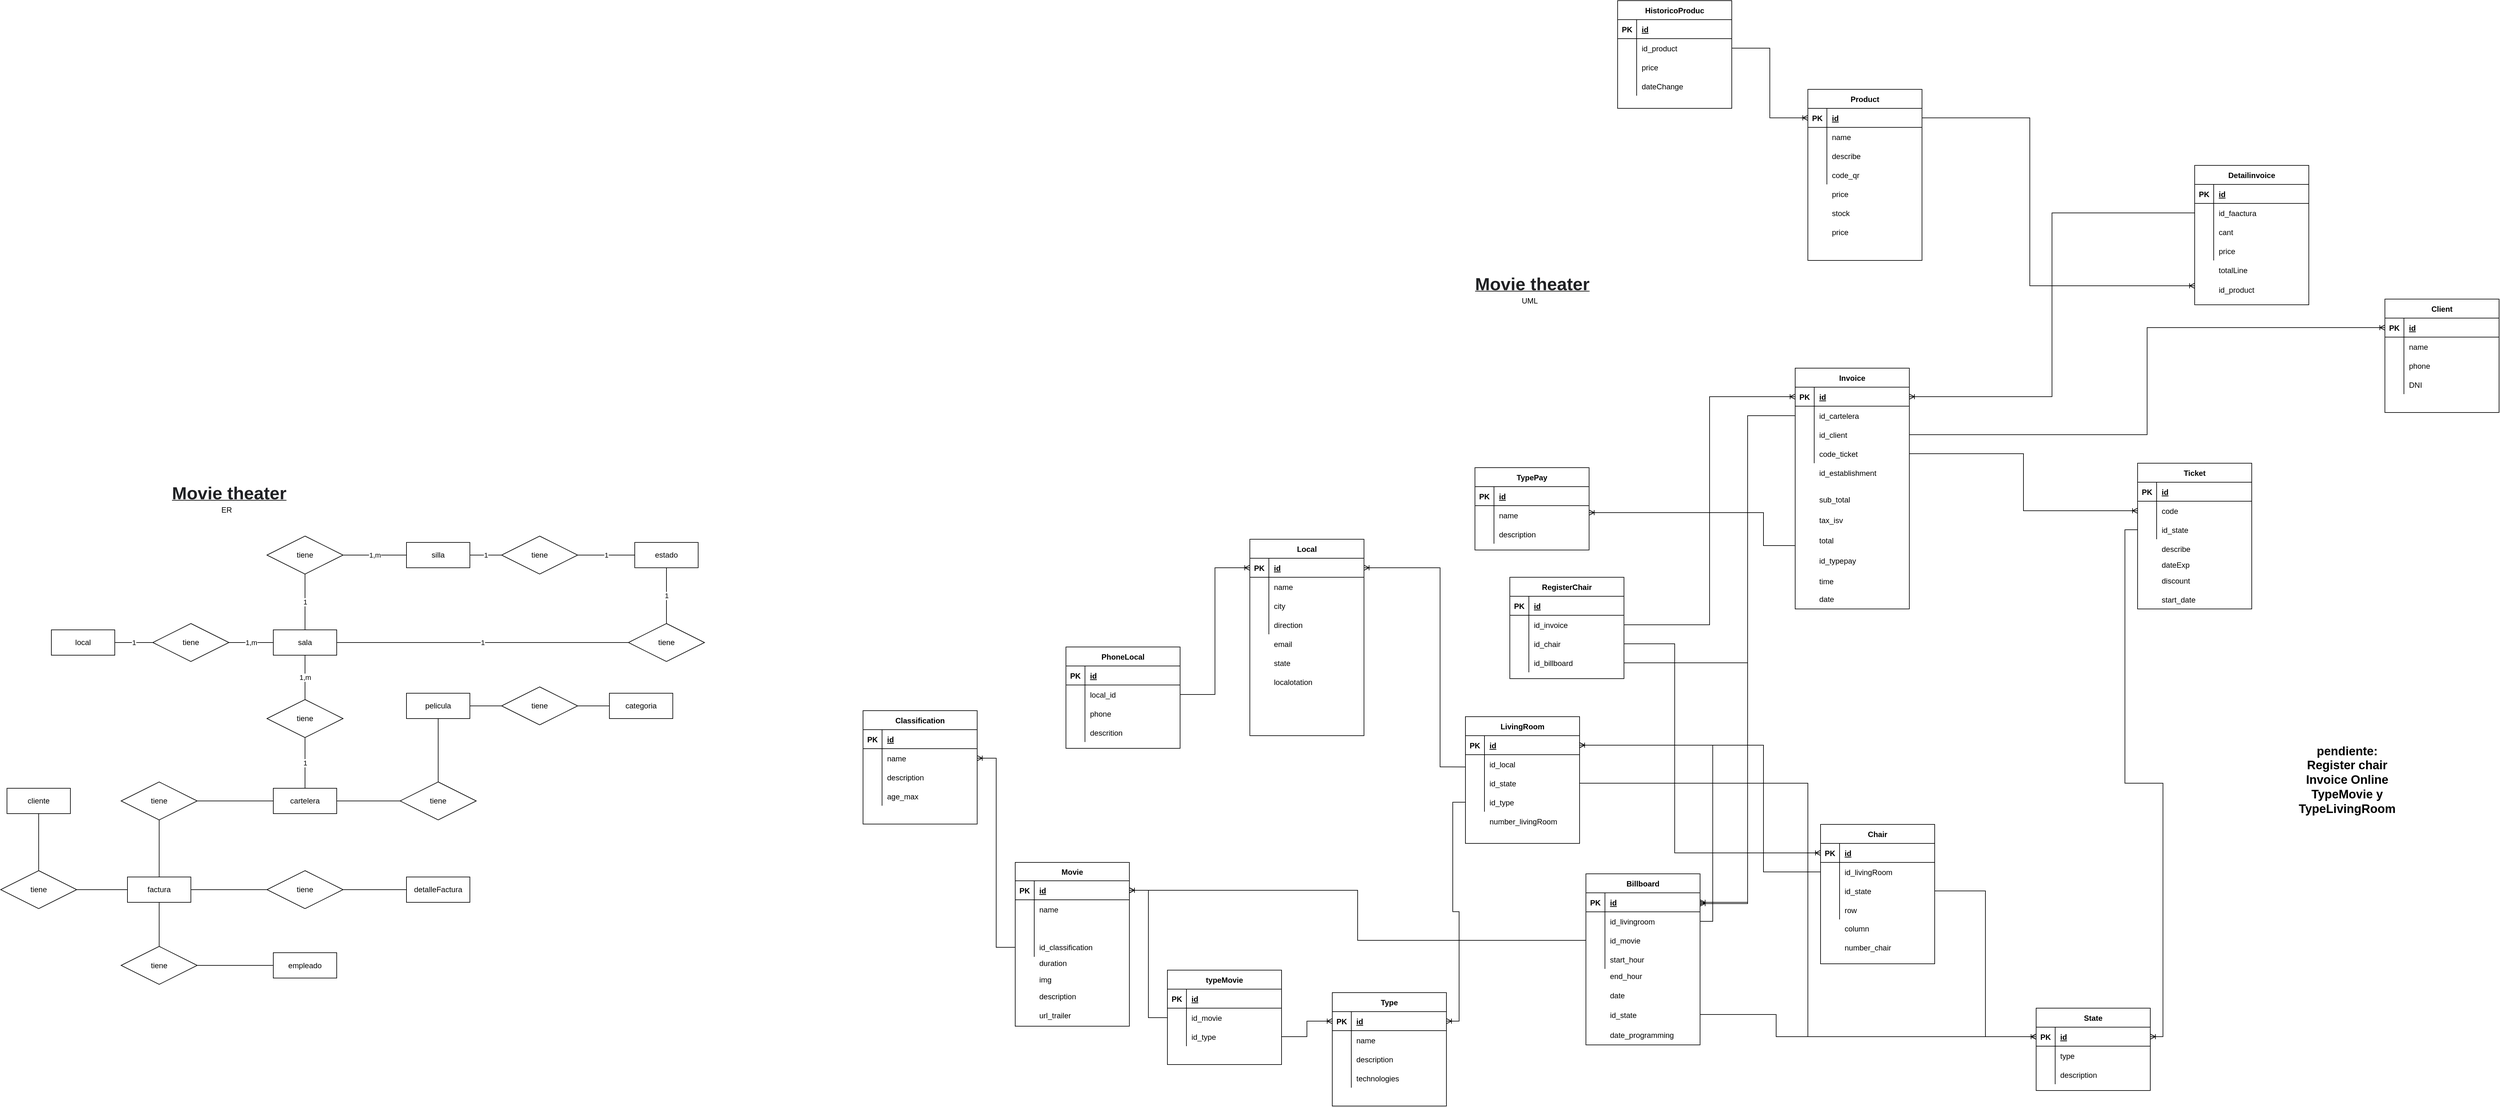 <mxfile version="14.1.8" type="device"><diagram id="Xt0KhIahg01CSIPll06u" name="Página-1"><mxGraphModel dx="2740" dy="2015" grid="1" gridSize="10" guides="1" tooltips="1" connect="1" arrows="1" fold="1" page="1" pageScale="1" pageWidth="827" pageHeight="1169" math="0" shadow="0"><root><mxCell id="0"/><mxCell id="1" parent="0"/><mxCell id="NwOTdlERlwn4XVA3V438-22" value="" style="group" parent="1" vertex="1" connectable="0"><mxGeometry x="2250" y="90" width="180" height="230" as="geometry"/></mxCell><mxCell id="bQvFJFemjnNlHVxzVPB2-177" value="Ticket" style="shape=table;startSize=30;container=1;collapsible=1;childLayout=tableLayout;fixedRows=1;rowLines=0;fontStyle=1;align=center;resizeLast=1;" parent="NwOTdlERlwn4XVA3V438-22" vertex="1"><mxGeometry width="180" height="230" as="geometry"/></mxCell><mxCell id="bQvFJFemjnNlHVxzVPB2-178" value="" style="shape=partialRectangle;collapsible=0;dropTarget=0;pointerEvents=0;fillColor=none;top=0;left=0;bottom=1;right=0;points=[[0,0.5],[1,0.5]];portConstraint=eastwest;" parent="bQvFJFemjnNlHVxzVPB2-177" vertex="1"><mxGeometry y="30" width="180" height="30" as="geometry"/></mxCell><mxCell id="bQvFJFemjnNlHVxzVPB2-179" value="PK" style="shape=partialRectangle;connectable=0;fillColor=none;top=0;left=0;bottom=0;right=0;fontStyle=1;overflow=hidden;" parent="bQvFJFemjnNlHVxzVPB2-178" vertex="1"><mxGeometry width="30" height="30" as="geometry"/></mxCell><mxCell id="bQvFJFemjnNlHVxzVPB2-180" value="id" style="shape=partialRectangle;connectable=0;fillColor=none;top=0;left=0;bottom=0;right=0;align=left;spacingLeft=6;fontStyle=5;overflow=hidden;" parent="bQvFJFemjnNlHVxzVPB2-178" vertex="1"><mxGeometry x="30" width="150" height="30" as="geometry"/></mxCell><mxCell id="bQvFJFemjnNlHVxzVPB2-181" value="" style="shape=partialRectangle;collapsible=0;dropTarget=0;pointerEvents=0;fillColor=none;top=0;left=0;bottom=0;right=0;points=[[0,0.5],[1,0.5]];portConstraint=eastwest;" parent="bQvFJFemjnNlHVxzVPB2-177" vertex="1"><mxGeometry y="60" width="180" height="30" as="geometry"/></mxCell><mxCell id="bQvFJFemjnNlHVxzVPB2-182" value="" style="shape=partialRectangle;connectable=0;fillColor=none;top=0;left=0;bottom=0;right=0;editable=1;overflow=hidden;" parent="bQvFJFemjnNlHVxzVPB2-181" vertex="1"><mxGeometry width="30" height="30" as="geometry"/></mxCell><mxCell id="bQvFJFemjnNlHVxzVPB2-183" value="code" style="shape=partialRectangle;connectable=0;fillColor=none;top=0;left=0;bottom=0;right=0;align=left;spacingLeft=6;overflow=hidden;" parent="bQvFJFemjnNlHVxzVPB2-181" vertex="1"><mxGeometry x="30" width="150" height="30" as="geometry"/></mxCell><mxCell id="bQvFJFemjnNlHVxzVPB2-184" value="" style="shape=partialRectangle;collapsible=0;dropTarget=0;pointerEvents=0;fillColor=none;top=0;left=0;bottom=0;right=0;points=[[0,0.5],[1,0.5]];portConstraint=eastwest;" parent="bQvFJFemjnNlHVxzVPB2-177" vertex="1"><mxGeometry y="90" width="180" height="30" as="geometry"/></mxCell><mxCell id="bQvFJFemjnNlHVxzVPB2-185" value="" style="shape=partialRectangle;connectable=0;fillColor=none;top=0;left=0;bottom=0;right=0;editable=1;overflow=hidden;" parent="bQvFJFemjnNlHVxzVPB2-184" vertex="1"><mxGeometry width="30" height="30" as="geometry"/></mxCell><mxCell id="bQvFJFemjnNlHVxzVPB2-186" value="id_state" style="shape=partialRectangle;connectable=0;fillColor=none;top=0;left=0;bottom=0;right=0;align=left;spacingLeft=6;overflow=hidden;" parent="bQvFJFemjnNlHVxzVPB2-184" vertex="1"><mxGeometry x="30" width="150" height="30" as="geometry"/></mxCell><mxCell id="bQvFJFemjnNlHVxzVPB2-189" value="describe" style="shape=partialRectangle;connectable=0;fillColor=none;top=0;left=0;bottom=0;right=0;align=left;spacingLeft=6;overflow=hidden;" parent="NwOTdlERlwn4XVA3V438-22" vertex="1"><mxGeometry x="30" y="120" width="150" height="30" as="geometry"/></mxCell><mxCell id="bQvFJFemjnNlHVxzVPB2-190" value="dateExp" style="shape=partialRectangle;connectable=0;fillColor=none;top=0;left=0;bottom=0;right=0;align=left;spacingLeft=6;overflow=hidden;" parent="NwOTdlERlwn4XVA3V438-22" vertex="1"><mxGeometry x="30" y="145" width="150" height="30" as="geometry"/></mxCell><mxCell id="NwOTdlERlwn4XVA3V438-42" value="" style="shape=partialRectangle;connectable=0;fillColor=none;top=0;left=0;bottom=0;right=0;editable=1;overflow=hidden;" parent="NwOTdlERlwn4XVA3V438-22" vertex="1"><mxGeometry y="175" width="30" height="30" as="geometry"/></mxCell><mxCell id="NwOTdlERlwn4XVA3V438-44" value="" style="shape=partialRectangle;connectable=0;fillColor=none;top=0;left=0;bottom=0;right=0;editable=1;overflow=hidden;" parent="NwOTdlERlwn4XVA3V438-22" vertex="1"><mxGeometry y="170" width="30" height="30" as="geometry"/></mxCell><mxCell id="NwOTdlERlwn4XVA3V438-45" value="discount" style="shape=partialRectangle;connectable=0;fillColor=none;top=0;left=0;bottom=0;right=0;align=left;spacingLeft=6;overflow=hidden;" parent="NwOTdlERlwn4XVA3V438-22" vertex="1"><mxGeometry x="30" y="170" width="150" height="30" as="geometry"/></mxCell><mxCell id="-s4HeVYXx04nJG6QqepZ-4" value="start_date" style="shape=partialRectangle;connectable=0;fillColor=none;top=0;left=0;bottom=0;right=0;align=left;spacingLeft=6;overflow=hidden;" parent="NwOTdlERlwn4XVA3V438-22" vertex="1"><mxGeometry x="30" y="200" width="150" height="30" as="geometry"/></mxCell><mxCell id="bQvFJFemjnNlHVxzVPB2-195" style="edgeStyle=orthogonalEdgeStyle;rounded=0;orthogonalLoop=1;jettySize=auto;html=1;endArrow=ERoneToMany;endFill=0;exitX=1;exitY=0.5;exitDx=0;exitDy=0;" parent="1" source="cJAkXiCLNrmps8_bbstK-21" target="bQvFJFemjnNlHVxzVPB2-2" edge="1"><mxGeometry relative="1" as="geometry"/></mxCell><mxCell id="cJAkXiCLNrmps8_bbstK-27" value="&lt;br&gt;&lt;span style=&quot;color: rgb(32 , 33 , 36) ; font-family: &amp;#34;google sans&amp;#34; , &amp;#34;arial&amp;#34; , sans-serif ; font-size: 28px ; text-align: left&quot;&gt;Movie theater&lt;/span&gt;" style="text;html=1;align=center;verticalAlign=middle;resizable=0;points=[];autosize=1;fontStyle=5" parent="1" vertex="1"><mxGeometry x="1195" y="-220" width="200" height="40" as="geometry"/></mxCell><mxCell id="cJAkXiCLNrmps8_bbstK-41" value="Client" style="shape=table;startSize=30;container=1;collapsible=1;childLayout=tableLayout;fixedRows=1;rowLines=0;fontStyle=1;align=center;resizeLast=1;" parent="1" vertex="1"><mxGeometry x="2640" y="-169" width="180" height="179" as="geometry"/></mxCell><mxCell id="cJAkXiCLNrmps8_bbstK-42" value="" style="shape=partialRectangle;collapsible=0;dropTarget=0;pointerEvents=0;fillColor=none;top=0;left=0;bottom=1;right=0;points=[[0,0.5],[1,0.5]];portConstraint=eastwest;" parent="cJAkXiCLNrmps8_bbstK-41" vertex="1"><mxGeometry y="30" width="180" height="30" as="geometry"/></mxCell><mxCell id="cJAkXiCLNrmps8_bbstK-43" value="PK" style="shape=partialRectangle;connectable=0;fillColor=none;top=0;left=0;bottom=0;right=0;fontStyle=1;overflow=hidden;" parent="cJAkXiCLNrmps8_bbstK-42" vertex="1"><mxGeometry width="30" height="30" as="geometry"/></mxCell><mxCell id="cJAkXiCLNrmps8_bbstK-44" value="id" style="shape=partialRectangle;connectable=0;fillColor=none;top=0;left=0;bottom=0;right=0;align=left;spacingLeft=6;fontStyle=5;overflow=hidden;" parent="cJAkXiCLNrmps8_bbstK-42" vertex="1"><mxGeometry x="30" width="150" height="30" as="geometry"/></mxCell><mxCell id="cJAkXiCLNrmps8_bbstK-45" value="" style="shape=partialRectangle;collapsible=0;dropTarget=0;pointerEvents=0;fillColor=none;top=0;left=0;bottom=0;right=0;points=[[0,0.5],[1,0.5]];portConstraint=eastwest;" parent="cJAkXiCLNrmps8_bbstK-41" vertex="1"><mxGeometry y="60" width="180" height="30" as="geometry"/></mxCell><mxCell id="cJAkXiCLNrmps8_bbstK-46" value="" style="shape=partialRectangle;connectable=0;fillColor=none;top=0;left=0;bottom=0;right=0;editable=1;overflow=hidden;" parent="cJAkXiCLNrmps8_bbstK-45" vertex="1"><mxGeometry width="30" height="30" as="geometry"/></mxCell><mxCell id="cJAkXiCLNrmps8_bbstK-47" value="name" style="shape=partialRectangle;connectable=0;fillColor=none;top=0;left=0;bottom=0;right=0;align=left;spacingLeft=6;overflow=hidden;" parent="cJAkXiCLNrmps8_bbstK-45" vertex="1"><mxGeometry x="30" width="150" height="30" as="geometry"/></mxCell><mxCell id="cJAkXiCLNrmps8_bbstK-48" value="" style="shape=partialRectangle;collapsible=0;dropTarget=0;pointerEvents=0;fillColor=none;top=0;left=0;bottom=0;right=0;points=[[0,0.5],[1,0.5]];portConstraint=eastwest;" parent="cJAkXiCLNrmps8_bbstK-41" vertex="1"><mxGeometry y="90" width="180" height="30" as="geometry"/></mxCell><mxCell id="cJAkXiCLNrmps8_bbstK-49" value="" style="shape=partialRectangle;connectable=0;fillColor=none;top=0;left=0;bottom=0;right=0;editable=1;overflow=hidden;" parent="cJAkXiCLNrmps8_bbstK-48" vertex="1"><mxGeometry width="30" height="30" as="geometry"/></mxCell><mxCell id="cJAkXiCLNrmps8_bbstK-50" value="phone" style="shape=partialRectangle;connectable=0;fillColor=none;top=0;left=0;bottom=0;right=0;align=left;spacingLeft=6;overflow=hidden;" parent="cJAkXiCLNrmps8_bbstK-48" vertex="1"><mxGeometry x="30" width="150" height="30" as="geometry"/></mxCell><mxCell id="cJAkXiCLNrmps8_bbstK-51" value="" style="shape=partialRectangle;collapsible=0;dropTarget=0;pointerEvents=0;fillColor=none;top=0;left=0;bottom=0;right=0;points=[[0,0.5],[1,0.5]];portConstraint=eastwest;" parent="cJAkXiCLNrmps8_bbstK-41" vertex="1"><mxGeometry y="120" width="180" height="30" as="geometry"/></mxCell><mxCell id="cJAkXiCLNrmps8_bbstK-52" value="" style="shape=partialRectangle;connectable=0;fillColor=none;top=0;left=0;bottom=0;right=0;editable=1;overflow=hidden;" parent="cJAkXiCLNrmps8_bbstK-51" vertex="1"><mxGeometry width="30" height="30" as="geometry"/></mxCell><mxCell id="cJAkXiCLNrmps8_bbstK-53" value="DNI" style="shape=partialRectangle;connectable=0;fillColor=none;top=0;left=0;bottom=0;right=0;align=left;spacingLeft=6;overflow=hidden;" parent="cJAkXiCLNrmps8_bbstK-51" vertex="1"><mxGeometry x="30" width="150" height="30" as="geometry"/></mxCell><mxCell id="cJAkXiCLNrmps8_bbstK-54" value="UML" style="text;html=1;align=center;verticalAlign=middle;resizable=0;points=[];autosize=1;" parent="1" vertex="1"><mxGeometry x="1271" y="-176" width="40" height="20" as="geometry"/></mxCell><mxCell id="bQvFJFemjnNlHVxzVPB2-65" style="edgeStyle=orthogonalEdgeStyle;rounded=0;orthogonalLoop=1;jettySize=auto;html=1;entryX=1;entryY=0.5;entryDx=0;entryDy=0;endArrow=ERoneToMany;endFill=0;exitX=1;exitY=0.5;exitDx=0;exitDy=0;" parent="1" source="cJAkXiCLNrmps8_bbstK-73" target="cJAkXiCLNrmps8_bbstK-15" edge="1"><mxGeometry relative="1" as="geometry"/></mxCell><mxCell id="bQvFJFemjnNlHVxzVPB2-200" style="edgeStyle=orthogonalEdgeStyle;rounded=0;orthogonalLoop=1;jettySize=auto;html=1;entryX=0;entryY=0.5;entryDx=0;entryDy=0;endArrow=ERoneToMany;endFill=0;" parent="1" target="bQvFJFemjnNlHVxzVPB2-2" edge="1"><mxGeometry relative="1" as="geometry"><Array as="points"><mxPoint x="1680" y="960"/><mxPoint x="1680" y="995"/></Array><mxPoint x="1560" y="960" as="sourcePoint"/></mxGeometry></mxCell><mxCell id="cJAkXiCLNrmps8_bbstK-83" value="&lt;br&gt;&lt;span style=&quot;color: rgb(32 , 33 , 36) ; font-family: &amp;#34;google sans&amp;#34; , &amp;#34;arial&amp;#34; , sans-serif ; font-size: 28px ; text-align: left&quot;&gt;Movie theater&lt;/span&gt;" style="text;html=1;align=center;verticalAlign=middle;resizable=0;points=[];autosize=1;fontStyle=5" parent="1" vertex="1"><mxGeometry x="-860" y="110" width="200" height="40" as="geometry"/></mxCell><mxCell id="cJAkXiCLNrmps8_bbstK-85" value="ER" style="text;html=1;align=center;verticalAlign=middle;resizable=0;points=[];autosize=1;" parent="1" vertex="1"><mxGeometry x="-779" y="154" width="30" height="20" as="geometry"/></mxCell><mxCell id="bQvFJFemjnNlHVxzVPB2-77" value="1,m" style="edgeStyle=orthogonalEdgeStyle;rounded=0;orthogonalLoop=1;jettySize=auto;html=1;entryX=0;entryY=0.5;entryDx=0;entryDy=0;endArrow=none;endFill=0;" parent="1" source="cJAkXiCLNrmps8_bbstK-86" target="bQvFJFemjnNlHVxzVPB2-76" edge="1"><mxGeometry relative="1" as="geometry"/></mxCell><mxCell id="cJAkXiCLNrmps8_bbstK-86" value="tiene" style="shape=rhombus;perimeter=rhombusPerimeter;whiteSpace=wrap;html=1;align=center;" parent="1" vertex="1"><mxGeometry x="-880" y="343" width="120" height="60" as="geometry"/></mxCell><mxCell id="cJAkXiCLNrmps8_bbstK-88" value="1" style="edgeStyle=orthogonalEdgeStyle;rounded=0;orthogonalLoop=1;jettySize=auto;html=1;endArrow=none;endFill=0;" parent="1" source="cJAkXiCLNrmps8_bbstK-87" target="cJAkXiCLNrmps8_bbstK-86" edge="1"><mxGeometry relative="1" as="geometry"/></mxCell><mxCell id="cJAkXiCLNrmps8_bbstK-87" value="local" style="whiteSpace=wrap;html=1;align=center;" parent="1" vertex="1"><mxGeometry x="-1040" y="353" width="100" height="40" as="geometry"/></mxCell><mxCell id="bQvFJFemjnNlHVxzVPB2-1" value="State" style="shape=table;startSize=30;container=1;collapsible=1;childLayout=tableLayout;fixedRows=1;rowLines=0;fontStyle=1;align=center;resizeLast=1;" parent="1" vertex="1"><mxGeometry x="2090" y="950" width="180" height="130" as="geometry"/></mxCell><mxCell id="bQvFJFemjnNlHVxzVPB2-2" value="" style="shape=partialRectangle;collapsible=0;dropTarget=0;pointerEvents=0;fillColor=none;top=0;left=0;bottom=1;right=0;points=[[0,0.5],[1,0.5]];portConstraint=eastwest;" parent="bQvFJFemjnNlHVxzVPB2-1" vertex="1"><mxGeometry y="30" width="180" height="30" as="geometry"/></mxCell><mxCell id="bQvFJFemjnNlHVxzVPB2-3" value="PK" style="shape=partialRectangle;connectable=0;fillColor=none;top=0;left=0;bottom=0;right=0;fontStyle=1;overflow=hidden;" parent="bQvFJFemjnNlHVxzVPB2-2" vertex="1"><mxGeometry width="30" height="30" as="geometry"/></mxCell><mxCell id="bQvFJFemjnNlHVxzVPB2-4" value="id" style="shape=partialRectangle;connectable=0;fillColor=none;top=0;left=0;bottom=0;right=0;align=left;spacingLeft=6;fontStyle=5;overflow=hidden;" parent="bQvFJFemjnNlHVxzVPB2-2" vertex="1"><mxGeometry x="30" width="150" height="30" as="geometry"/></mxCell><mxCell id="bQvFJFemjnNlHVxzVPB2-5" value="" style="shape=partialRectangle;collapsible=0;dropTarget=0;pointerEvents=0;fillColor=none;top=0;left=0;bottom=0;right=0;points=[[0,0.5],[1,0.5]];portConstraint=eastwest;" parent="bQvFJFemjnNlHVxzVPB2-1" vertex="1"><mxGeometry y="60" width="180" height="30" as="geometry"/></mxCell><mxCell id="bQvFJFemjnNlHVxzVPB2-6" value="" style="shape=partialRectangle;connectable=0;fillColor=none;top=0;left=0;bottom=0;right=0;editable=1;overflow=hidden;" parent="bQvFJFemjnNlHVxzVPB2-5" vertex="1"><mxGeometry width="30" height="30" as="geometry"/></mxCell><mxCell id="bQvFJFemjnNlHVxzVPB2-7" value="type" style="shape=partialRectangle;connectable=0;fillColor=none;top=0;left=0;bottom=0;right=0;align=left;spacingLeft=6;overflow=hidden;" parent="bQvFJFemjnNlHVxzVPB2-5" vertex="1"><mxGeometry x="30" width="150" height="30" as="geometry"/></mxCell><mxCell id="bQvFJFemjnNlHVxzVPB2-8" value="" style="shape=partialRectangle;collapsible=0;dropTarget=0;pointerEvents=0;fillColor=none;top=0;left=0;bottom=0;right=0;points=[[0,0.5],[1,0.5]];portConstraint=eastwest;" parent="bQvFJFemjnNlHVxzVPB2-1" vertex="1"><mxGeometry y="90" width="180" height="30" as="geometry"/></mxCell><mxCell id="bQvFJFemjnNlHVxzVPB2-9" value="" style="shape=partialRectangle;connectable=0;fillColor=none;top=0;left=0;bottom=0;right=0;editable=1;overflow=hidden;" parent="bQvFJFemjnNlHVxzVPB2-8" vertex="1"><mxGeometry width="30" height="30" as="geometry"/></mxCell><mxCell id="bQvFJFemjnNlHVxzVPB2-10" value="description" style="shape=partialRectangle;connectable=0;fillColor=none;top=0;left=0;bottom=0;right=0;align=left;spacingLeft=6;overflow=hidden;" parent="bQvFJFemjnNlHVxzVPB2-8" vertex="1"><mxGeometry x="30" width="150" height="30" as="geometry"/></mxCell><mxCell id="bQvFJFemjnNlHVxzVPB2-188" style="edgeStyle=orthogonalEdgeStyle;rounded=0;orthogonalLoop=1;jettySize=auto;html=1;entryX=0;entryY=0.5;entryDx=0;entryDy=0;endArrow=ERoneToMany;endFill=0;" parent="1" source="bQvFJFemjnNlHVxzVPB2-24" target="bQvFJFemjnNlHVxzVPB2-181" edge="1"><mxGeometry relative="1" as="geometry"/></mxCell><mxCell id="bQvFJFemjnNlHVxzVPB2-194" style="edgeStyle=orthogonalEdgeStyle;rounded=0;orthogonalLoop=1;jettySize=auto;html=1;entryX=0;entryY=0.5;entryDx=0;entryDy=0;endArrow=ERoneToMany;endFill=0;exitX=1;exitY=0.5;exitDx=0;exitDy=0;" parent="1" source="bQvFJFemjnNlHVxzVPB2-21" target="cJAkXiCLNrmps8_bbstK-42" edge="1"><mxGeometry relative="1" as="geometry"/></mxCell><mxCell id="bQvFJFemjnNlHVxzVPB2-217" style="edgeStyle=orthogonalEdgeStyle;rounded=0;orthogonalLoop=1;jettySize=auto;html=1;entryX=1;entryY=0.5;entryDx=0;entryDy=0;endArrow=ERoneToMany;endFill=0;" parent="1" edge="1"><mxGeometry relative="1" as="geometry"><mxPoint x="1710" y="220" as="sourcePoint"/><Array as="points"><mxPoint x="1660" y="220"/><mxPoint x="1660" y="168"/></Array><mxPoint x="1385" y="168" as="targetPoint"/></mxGeometry></mxCell><mxCell id="bQvFJFemjnNlHVxzVPB2-27" value="Detailinvoice" style="shape=table;startSize=30;container=1;collapsible=1;childLayout=tableLayout;fixedRows=1;rowLines=0;fontStyle=1;align=center;resizeLast=1;" parent="1" vertex="1"><mxGeometry x="2340" y="-380" width="180" height="220" as="geometry"/></mxCell><mxCell id="bQvFJFemjnNlHVxzVPB2-28" value="" style="shape=partialRectangle;collapsible=0;dropTarget=0;pointerEvents=0;fillColor=none;top=0;left=0;bottom=1;right=0;points=[[0,0.5],[1,0.5]];portConstraint=eastwest;" parent="bQvFJFemjnNlHVxzVPB2-27" vertex="1"><mxGeometry y="30" width="180" height="30" as="geometry"/></mxCell><mxCell id="bQvFJFemjnNlHVxzVPB2-29" value="PK" style="shape=partialRectangle;connectable=0;fillColor=none;top=0;left=0;bottom=0;right=0;fontStyle=1;overflow=hidden;" parent="bQvFJFemjnNlHVxzVPB2-28" vertex="1"><mxGeometry width="30" height="30" as="geometry"/></mxCell><mxCell id="bQvFJFemjnNlHVxzVPB2-30" value="id" style="shape=partialRectangle;connectable=0;fillColor=none;top=0;left=0;bottom=0;right=0;align=left;spacingLeft=6;fontStyle=5;overflow=hidden;" parent="bQvFJFemjnNlHVxzVPB2-28" vertex="1"><mxGeometry x="30" width="150" height="30" as="geometry"/></mxCell><mxCell id="bQvFJFemjnNlHVxzVPB2-31" value="" style="shape=partialRectangle;collapsible=0;dropTarget=0;pointerEvents=0;fillColor=none;top=0;left=0;bottom=0;right=0;points=[[0,0.5],[1,0.5]];portConstraint=eastwest;" parent="bQvFJFemjnNlHVxzVPB2-27" vertex="1"><mxGeometry y="60" width="180" height="30" as="geometry"/></mxCell><mxCell id="bQvFJFemjnNlHVxzVPB2-32" value="" style="shape=partialRectangle;connectable=0;fillColor=none;top=0;left=0;bottom=0;right=0;editable=1;overflow=hidden;" parent="bQvFJFemjnNlHVxzVPB2-31" vertex="1"><mxGeometry width="30" height="30" as="geometry"/></mxCell><mxCell id="bQvFJFemjnNlHVxzVPB2-33" value="id_faactura" style="shape=partialRectangle;connectable=0;fillColor=none;top=0;left=0;bottom=0;right=0;align=left;spacingLeft=6;overflow=hidden;" parent="bQvFJFemjnNlHVxzVPB2-31" vertex="1"><mxGeometry x="30" width="150" height="30" as="geometry"/></mxCell><mxCell id="bQvFJFemjnNlHVxzVPB2-34" value="" style="shape=partialRectangle;collapsible=0;dropTarget=0;pointerEvents=0;fillColor=none;top=0;left=0;bottom=0;right=0;points=[[0,0.5],[1,0.5]];portConstraint=eastwest;" parent="bQvFJFemjnNlHVxzVPB2-27" vertex="1"><mxGeometry y="90" width="180" height="30" as="geometry"/></mxCell><mxCell id="bQvFJFemjnNlHVxzVPB2-35" value="" style="shape=partialRectangle;connectable=0;fillColor=none;top=0;left=0;bottom=0;right=0;editable=1;overflow=hidden;" parent="bQvFJFemjnNlHVxzVPB2-34" vertex="1"><mxGeometry width="30" height="30" as="geometry"/></mxCell><mxCell id="bQvFJFemjnNlHVxzVPB2-36" value="cant" style="shape=partialRectangle;connectable=0;fillColor=none;top=0;left=0;bottom=0;right=0;align=left;spacingLeft=6;overflow=hidden;" parent="bQvFJFemjnNlHVxzVPB2-34" vertex="1"><mxGeometry x="30" width="150" height="30" as="geometry"/></mxCell><mxCell id="bQvFJFemjnNlHVxzVPB2-37" value="" style="shape=partialRectangle;collapsible=0;dropTarget=0;pointerEvents=0;fillColor=none;top=0;left=0;bottom=0;right=0;points=[[0,0.5],[1,0.5]];portConstraint=eastwest;" parent="bQvFJFemjnNlHVxzVPB2-27" vertex="1"><mxGeometry y="120" width="180" height="30" as="geometry"/></mxCell><mxCell id="bQvFJFemjnNlHVxzVPB2-38" value="" style="shape=partialRectangle;connectable=0;fillColor=none;top=0;left=0;bottom=0;right=0;editable=1;overflow=hidden;" parent="bQvFJFemjnNlHVxzVPB2-37" vertex="1"><mxGeometry width="30" height="30" as="geometry"/></mxCell><mxCell id="bQvFJFemjnNlHVxzVPB2-39" value="price" style="shape=partialRectangle;connectable=0;fillColor=none;top=0;left=0;bottom=0;right=0;align=left;spacingLeft=6;overflow=hidden;" parent="bQvFJFemjnNlHVxzVPB2-37" vertex="1"><mxGeometry x="30" width="150" height="30" as="geometry"/></mxCell><mxCell id="bQvFJFemjnNlHVxzVPB2-46" value="PhoneLocal" style="shape=table;startSize=30;container=1;collapsible=1;childLayout=tableLayout;fixedRows=1;rowLines=0;fontStyle=1;align=center;resizeLast=1;" parent="1" vertex="1"><mxGeometry x="560" y="380" width="180" height="160" as="geometry"/></mxCell><mxCell id="bQvFJFemjnNlHVxzVPB2-47" value="" style="shape=partialRectangle;collapsible=0;dropTarget=0;pointerEvents=0;fillColor=none;top=0;left=0;bottom=1;right=0;points=[[0,0.5],[1,0.5]];portConstraint=eastwest;" parent="bQvFJFemjnNlHVxzVPB2-46" vertex="1"><mxGeometry y="30" width="180" height="30" as="geometry"/></mxCell><mxCell id="bQvFJFemjnNlHVxzVPB2-48" value="PK" style="shape=partialRectangle;connectable=0;fillColor=none;top=0;left=0;bottom=0;right=0;fontStyle=1;overflow=hidden;" parent="bQvFJFemjnNlHVxzVPB2-47" vertex="1"><mxGeometry width="30" height="30" as="geometry"/></mxCell><mxCell id="bQvFJFemjnNlHVxzVPB2-49" value="id" style="shape=partialRectangle;connectable=0;fillColor=none;top=0;left=0;bottom=0;right=0;align=left;spacingLeft=6;fontStyle=5;overflow=hidden;" parent="bQvFJFemjnNlHVxzVPB2-47" vertex="1"><mxGeometry x="30" width="150" height="30" as="geometry"/></mxCell><mxCell id="bQvFJFemjnNlHVxzVPB2-50" value="" style="shape=partialRectangle;collapsible=0;dropTarget=0;pointerEvents=0;fillColor=none;top=0;left=0;bottom=0;right=0;points=[[0,0.5],[1,0.5]];portConstraint=eastwest;" parent="bQvFJFemjnNlHVxzVPB2-46" vertex="1"><mxGeometry y="60" width="180" height="30" as="geometry"/></mxCell><mxCell id="bQvFJFemjnNlHVxzVPB2-51" value="" style="shape=partialRectangle;connectable=0;fillColor=none;top=0;left=0;bottom=0;right=0;editable=1;overflow=hidden;" parent="bQvFJFemjnNlHVxzVPB2-50" vertex="1"><mxGeometry width="30" height="30" as="geometry"/></mxCell><mxCell id="bQvFJFemjnNlHVxzVPB2-52" value="local_id" style="shape=partialRectangle;connectable=0;fillColor=none;top=0;left=0;bottom=0;right=0;align=left;spacingLeft=6;overflow=hidden;" parent="bQvFJFemjnNlHVxzVPB2-50" vertex="1"><mxGeometry x="30" width="150" height="30" as="geometry"/></mxCell><mxCell id="bQvFJFemjnNlHVxzVPB2-53" value="" style="shape=partialRectangle;collapsible=0;dropTarget=0;pointerEvents=0;fillColor=none;top=0;left=0;bottom=0;right=0;points=[[0,0.5],[1,0.5]];portConstraint=eastwest;" parent="bQvFJFemjnNlHVxzVPB2-46" vertex="1"><mxGeometry y="90" width="180" height="30" as="geometry"/></mxCell><mxCell id="bQvFJFemjnNlHVxzVPB2-54" value="" style="shape=partialRectangle;connectable=0;fillColor=none;top=0;left=0;bottom=0;right=0;editable=1;overflow=hidden;" parent="bQvFJFemjnNlHVxzVPB2-53" vertex="1"><mxGeometry width="30" height="30" as="geometry"/></mxCell><mxCell id="bQvFJFemjnNlHVxzVPB2-55" value="phone" style="shape=partialRectangle;connectable=0;fillColor=none;top=0;left=0;bottom=0;right=0;align=left;spacingLeft=6;overflow=hidden;" parent="bQvFJFemjnNlHVxzVPB2-53" vertex="1"><mxGeometry x="30" width="150" height="30" as="geometry"/></mxCell><mxCell id="bQvFJFemjnNlHVxzVPB2-56" value="" style="shape=partialRectangle;collapsible=0;dropTarget=0;pointerEvents=0;fillColor=none;top=0;left=0;bottom=0;right=0;points=[[0,0.5],[1,0.5]];portConstraint=eastwest;" parent="bQvFJFemjnNlHVxzVPB2-46" vertex="1"><mxGeometry y="120" width="180" height="30" as="geometry"/></mxCell><mxCell id="bQvFJFemjnNlHVxzVPB2-57" value="" style="shape=partialRectangle;connectable=0;fillColor=none;top=0;left=0;bottom=0;right=0;editable=1;overflow=hidden;" parent="bQvFJFemjnNlHVxzVPB2-56" vertex="1"><mxGeometry width="30" height="30" as="geometry"/></mxCell><mxCell id="bQvFJFemjnNlHVxzVPB2-58" value="descrition" style="shape=partialRectangle;connectable=0;fillColor=none;top=0;left=0;bottom=0;right=0;align=left;spacingLeft=6;overflow=hidden;" parent="bQvFJFemjnNlHVxzVPB2-56" vertex="1"><mxGeometry x="30" width="150" height="30" as="geometry"/></mxCell><mxCell id="bQvFJFemjnNlHVxzVPB2-59" style="edgeStyle=orthogonalEdgeStyle;rounded=0;orthogonalLoop=1;jettySize=auto;html=1;entryX=0;entryY=0.5;entryDx=0;entryDy=0;endArrow=ERoneToMany;endFill=0;" parent="1" source="bQvFJFemjnNlHVxzVPB2-50" target="cJAkXiCLNrmps8_bbstK-2" edge="1"><mxGeometry relative="1" as="geometry"/></mxCell><mxCell id="bQvFJFemjnNlHVxzVPB2-62" style="edgeStyle=orthogonalEdgeStyle;rounded=0;orthogonalLoop=1;jettySize=auto;html=1;endArrow=ERoneToMany;endFill=0;entryX=1;entryY=0.5;entryDx=0;entryDy=0;exitX=-0.003;exitY=0.644;exitDx=0;exitDy=0;exitPerimeter=0;" parent="1" source="cJAkXiCLNrmps8_bbstK-18" target="cJAkXiCLNrmps8_bbstK-2" edge="1"><mxGeometry relative="1" as="geometry"><mxPoint x="1150" y="255" as="targetPoint"/><Array as="points"><mxPoint x="1150" y="569"/><mxPoint x="1150" y="255"/></Array></mxGeometry></mxCell><mxCell id="bQvFJFemjnNlHVxzVPB2-64" style="edgeStyle=orthogonalEdgeStyle;rounded=0;orthogonalLoop=1;jettySize=auto;html=1;entryX=1;entryY=0.5;entryDx=0;entryDy=0;endArrow=ERoneToMany;endFill=0;" parent="1" source="cJAkXiCLNrmps8_bbstK-76" target="cJAkXiCLNrmps8_bbstK-29" edge="1"><mxGeometry relative="1" as="geometry"/></mxCell><mxCell id="bQvFJFemjnNlHVxzVPB2-66" value="" style="group" parent="1" vertex="1" connectable="0"><mxGeometry x="850" y="210" width="180" height="310" as="geometry"/></mxCell><mxCell id="cJAkXiCLNrmps8_bbstK-1" value="Local" style="shape=table;startSize=30;container=1;collapsible=1;childLayout=tableLayout;fixedRows=1;rowLines=0;fontStyle=1;align=center;resizeLast=1;" parent="bQvFJFemjnNlHVxzVPB2-66" vertex="1"><mxGeometry width="180" height="310" as="geometry"/></mxCell><mxCell id="cJAkXiCLNrmps8_bbstK-2" value="" style="shape=partialRectangle;collapsible=0;dropTarget=0;pointerEvents=0;fillColor=none;top=0;left=0;bottom=1;right=0;points=[[0,0.5],[1,0.5]];portConstraint=eastwest;" parent="cJAkXiCLNrmps8_bbstK-1" vertex="1"><mxGeometry y="30" width="180" height="30" as="geometry"/></mxCell><mxCell id="cJAkXiCLNrmps8_bbstK-3" value="PK" style="shape=partialRectangle;connectable=0;fillColor=none;top=0;left=0;bottom=0;right=0;fontStyle=1;overflow=hidden;" parent="cJAkXiCLNrmps8_bbstK-2" vertex="1"><mxGeometry width="30" height="30" as="geometry"/></mxCell><mxCell id="cJAkXiCLNrmps8_bbstK-4" value="id" style="shape=partialRectangle;connectable=0;fillColor=none;top=0;left=0;bottom=0;right=0;align=left;spacingLeft=6;fontStyle=5;overflow=hidden;" parent="cJAkXiCLNrmps8_bbstK-2" vertex="1"><mxGeometry x="30" width="150" height="30" as="geometry"/></mxCell><mxCell id="cJAkXiCLNrmps8_bbstK-5" value="" style="shape=partialRectangle;collapsible=0;dropTarget=0;pointerEvents=0;fillColor=none;top=0;left=0;bottom=0;right=0;points=[[0,0.5],[1,0.5]];portConstraint=eastwest;" parent="cJAkXiCLNrmps8_bbstK-1" vertex="1"><mxGeometry y="60" width="180" height="30" as="geometry"/></mxCell><mxCell id="cJAkXiCLNrmps8_bbstK-6" value="" style="shape=partialRectangle;connectable=0;fillColor=none;top=0;left=0;bottom=0;right=0;editable=1;overflow=hidden;" parent="cJAkXiCLNrmps8_bbstK-5" vertex="1"><mxGeometry width="30" height="30" as="geometry"/></mxCell><mxCell id="cJAkXiCLNrmps8_bbstK-7" value="name" style="shape=partialRectangle;connectable=0;fillColor=none;top=0;left=0;bottom=0;right=0;align=left;spacingLeft=6;overflow=hidden;" parent="cJAkXiCLNrmps8_bbstK-5" vertex="1"><mxGeometry x="30" width="150" height="30" as="geometry"/></mxCell><mxCell id="cJAkXiCLNrmps8_bbstK-8" value="" style="shape=partialRectangle;collapsible=0;dropTarget=0;pointerEvents=0;fillColor=none;top=0;left=0;bottom=0;right=0;points=[[0,0.5],[1,0.5]];portConstraint=eastwest;" parent="cJAkXiCLNrmps8_bbstK-1" vertex="1"><mxGeometry y="90" width="180" height="30" as="geometry"/></mxCell><mxCell id="cJAkXiCLNrmps8_bbstK-9" value="" style="shape=partialRectangle;connectable=0;fillColor=none;top=0;left=0;bottom=0;right=0;editable=1;overflow=hidden;" parent="cJAkXiCLNrmps8_bbstK-8" vertex="1"><mxGeometry width="30" height="30" as="geometry"/></mxCell><mxCell id="cJAkXiCLNrmps8_bbstK-10" value="city" style="shape=partialRectangle;connectable=0;fillColor=none;top=0;left=0;bottom=0;right=0;align=left;spacingLeft=6;overflow=hidden;" parent="cJAkXiCLNrmps8_bbstK-8" vertex="1"><mxGeometry x="30" width="150" height="30" as="geometry"/></mxCell><mxCell id="cJAkXiCLNrmps8_bbstK-11" value="" style="shape=partialRectangle;collapsible=0;dropTarget=0;pointerEvents=0;fillColor=none;top=0;left=0;bottom=0;right=0;points=[[0,0.5],[1,0.5]];portConstraint=eastwest;" parent="cJAkXiCLNrmps8_bbstK-1" vertex="1"><mxGeometry y="120" width="180" height="30" as="geometry"/></mxCell><mxCell id="cJAkXiCLNrmps8_bbstK-12" value="" style="shape=partialRectangle;connectable=0;fillColor=none;top=0;left=0;bottom=0;right=0;editable=1;overflow=hidden;" parent="cJAkXiCLNrmps8_bbstK-11" vertex="1"><mxGeometry width="30" height="30" as="geometry"/></mxCell><mxCell id="cJAkXiCLNrmps8_bbstK-13" value="direction" style="shape=partialRectangle;connectable=0;fillColor=none;top=0;left=0;bottom=0;right=0;align=left;spacingLeft=6;overflow=hidden;" parent="cJAkXiCLNrmps8_bbstK-11" vertex="1"><mxGeometry x="30" width="150" height="30" as="geometry"/></mxCell><mxCell id="bQvFJFemjnNlHVxzVPB2-40" value="" style="shape=partialRectangle;connectable=0;fillColor=none;top=0;left=0;bottom=0;right=0;editable=1;overflow=hidden;" parent="bQvFJFemjnNlHVxzVPB2-66" vertex="1"><mxGeometry y="150" width="30" height="30" as="geometry"/></mxCell><mxCell id="bQvFJFemjnNlHVxzVPB2-41" value="email" style="shape=partialRectangle;connectable=0;fillColor=none;top=0;left=0;bottom=0;right=0;align=left;spacingLeft=6;overflow=hidden;" parent="bQvFJFemjnNlHVxzVPB2-66" vertex="1"><mxGeometry x="30" y="150" width="150" height="30" as="geometry"/></mxCell><mxCell id="bQvFJFemjnNlHVxzVPB2-42" value="" style="shape=partialRectangle;connectable=0;fillColor=none;top=0;left=0;bottom=0;right=0;editable=1;overflow=hidden;" parent="bQvFJFemjnNlHVxzVPB2-66" vertex="1"><mxGeometry y="180" width="30" height="30" as="geometry"/></mxCell><mxCell id="bQvFJFemjnNlHVxzVPB2-43" value="state" style="shape=partialRectangle;connectable=0;fillColor=none;top=0;left=0;bottom=0;right=0;align=left;spacingLeft=6;overflow=hidden;" parent="bQvFJFemjnNlHVxzVPB2-66" vertex="1"><mxGeometry x="30" y="180" width="150" height="30" as="geometry"/></mxCell><mxCell id="bQvFJFemjnNlHVxzVPB2-44" value="" style="shape=partialRectangle;connectable=0;fillColor=none;top=0;left=0;bottom=0;right=0;editable=1;overflow=hidden;" parent="bQvFJFemjnNlHVxzVPB2-66" vertex="1"><mxGeometry y="210" width="30" height="30" as="geometry"/></mxCell><mxCell id="bQvFJFemjnNlHVxzVPB2-45" value="localotation" style="shape=partialRectangle;connectable=0;fillColor=none;top=0;left=0;bottom=0;right=0;align=left;spacingLeft=6;overflow=hidden;" parent="bQvFJFemjnNlHVxzVPB2-66" vertex="1"><mxGeometry x="30" y="210" width="150" height="30" as="geometry"/></mxCell><mxCell id="bQvFJFemjnNlHVxzVPB2-60" value="" style="shape=partialRectangle;connectable=0;fillColor=none;top=0;left=0;bottom=0;right=0;editable=1;overflow=hidden;" parent="bQvFJFemjnNlHVxzVPB2-66" vertex="1"><mxGeometry y="240" width="30" height="30" as="geometry"/></mxCell><mxCell id="bQvFJFemjnNlHVxzVPB2-85" value="1" style="edgeStyle=orthogonalEdgeStyle;rounded=0;orthogonalLoop=1;jettySize=auto;html=1;endArrow=none;endFill=0;" parent="1" source="bQvFJFemjnNlHVxzVPB2-76" target="bQvFJFemjnNlHVxzVPB2-84" edge="1"><mxGeometry relative="1" as="geometry"/></mxCell><mxCell id="bQvFJFemjnNlHVxzVPB2-120" value="1" style="edgeStyle=orthogonalEdgeStyle;rounded=0;orthogonalLoop=1;jettySize=auto;html=1;entryX=0;entryY=0.5;entryDx=0;entryDy=0;endArrow=none;endFill=0;" parent="1" source="bQvFJFemjnNlHVxzVPB2-76" target="bQvFJFemjnNlHVxzVPB2-119" edge="1"><mxGeometry relative="1" as="geometry"/></mxCell><mxCell id="bQvFJFemjnNlHVxzVPB2-76" value="sala" style="whiteSpace=wrap;html=1;align=center;" parent="1" vertex="1"><mxGeometry x="-690" y="353" width="100" height="40" as="geometry"/></mxCell><mxCell id="bQvFJFemjnNlHVxzVPB2-88" value="1" style="edgeStyle=orthogonalEdgeStyle;rounded=0;orthogonalLoop=1;jettySize=auto;html=1;endArrow=none;endFill=0;" parent="1" source="bQvFJFemjnNlHVxzVPB2-78" target="bQvFJFemjnNlHVxzVPB2-87" edge="1"><mxGeometry relative="1" as="geometry"/></mxCell><mxCell id="bQvFJFemjnNlHVxzVPB2-78" value="silla" style="whiteSpace=wrap;html=1;align=center;" parent="1" vertex="1"><mxGeometry x="-480" y="215" width="100" height="40" as="geometry"/></mxCell><mxCell id="bQvFJFemjnNlHVxzVPB2-82" value="1" style="edgeStyle=orthogonalEdgeStyle;rounded=0;orthogonalLoop=1;jettySize=auto;html=1;endArrow=none;endFill=0;" parent="1" source="bQvFJFemjnNlHVxzVPB2-79" target="bQvFJFemjnNlHVxzVPB2-81" edge="1"><mxGeometry relative="1" as="geometry"/></mxCell><mxCell id="bQvFJFemjnNlHVxzVPB2-94" style="edgeStyle=orthogonalEdgeStyle;rounded=0;orthogonalLoop=1;jettySize=auto;html=1;endArrow=none;endFill=0;" parent="1" source="bQvFJFemjnNlHVxzVPB2-79" target="bQvFJFemjnNlHVxzVPB2-93" edge="1"><mxGeometry relative="1" as="geometry"/></mxCell><mxCell id="bQvFJFemjnNlHVxzVPB2-79" value="cartelera" style="whiteSpace=wrap;html=1;align=center;" parent="1" vertex="1"><mxGeometry x="-690" y="603" width="100" height="40" as="geometry"/></mxCell><mxCell id="bQvFJFemjnNlHVxzVPB2-83" value="1,m" style="edgeStyle=orthogonalEdgeStyle;rounded=0;orthogonalLoop=1;jettySize=auto;html=1;endArrow=none;endFill=0;entryX=0.5;entryY=1;entryDx=0;entryDy=0;" parent="1" source="bQvFJFemjnNlHVxzVPB2-81" target="bQvFJFemjnNlHVxzVPB2-76" edge="1"><mxGeometry relative="1" as="geometry"/></mxCell><mxCell id="bQvFJFemjnNlHVxzVPB2-81" value="tiene" style="shape=rhombus;perimeter=rhombusPerimeter;whiteSpace=wrap;html=1;align=center;" parent="1" vertex="1"><mxGeometry x="-700" y="463" width="120" height="60" as="geometry"/></mxCell><mxCell id="bQvFJFemjnNlHVxzVPB2-86" value="1,m" style="edgeStyle=orthogonalEdgeStyle;rounded=0;orthogonalLoop=1;jettySize=auto;html=1;endArrow=none;endFill=0;" parent="1" source="bQvFJFemjnNlHVxzVPB2-84" target="bQvFJFemjnNlHVxzVPB2-78" edge="1"><mxGeometry relative="1" as="geometry"/></mxCell><mxCell id="bQvFJFemjnNlHVxzVPB2-84" value="tiene" style="shape=rhombus;perimeter=rhombusPerimeter;whiteSpace=wrap;html=1;align=center;" parent="1" vertex="1"><mxGeometry x="-700" y="205" width="120" height="60" as="geometry"/></mxCell><mxCell id="bQvFJFemjnNlHVxzVPB2-102" value="1" style="edgeStyle=orthogonalEdgeStyle;rounded=0;orthogonalLoop=1;jettySize=auto;html=1;entryX=0;entryY=0.5;entryDx=0;entryDy=0;endArrow=none;endFill=0;" parent="1" source="bQvFJFemjnNlHVxzVPB2-87" target="bQvFJFemjnNlHVxzVPB2-90" edge="1"><mxGeometry relative="1" as="geometry"/></mxCell><mxCell id="bQvFJFemjnNlHVxzVPB2-87" value="tiene" style="shape=rhombus;perimeter=rhombusPerimeter;whiteSpace=wrap;html=1;align=center;" parent="1" vertex="1"><mxGeometry x="-330" y="205" width="120" height="60" as="geometry"/></mxCell><mxCell id="bQvFJFemjnNlHVxzVPB2-90" value="estado" style="whiteSpace=wrap;html=1;align=center;" parent="1" vertex="1"><mxGeometry x="-120" y="215" width="100" height="40" as="geometry"/></mxCell><mxCell id="bQvFJFemjnNlHVxzVPB2-97" style="edgeStyle=orthogonalEdgeStyle;rounded=0;orthogonalLoop=1;jettySize=auto;html=1;entryX=0.5;entryY=1;entryDx=0;entryDy=0;endArrow=none;endFill=0;" parent="1" source="bQvFJFemjnNlHVxzVPB2-93" target="bQvFJFemjnNlHVxzVPB2-96" edge="1"><mxGeometry relative="1" as="geometry"/></mxCell><mxCell id="bQvFJFemjnNlHVxzVPB2-93" value="tiene" style="shape=rhombus;perimeter=rhombusPerimeter;whiteSpace=wrap;html=1;align=center;" parent="1" vertex="1"><mxGeometry x="-490" y="593" width="120" height="60" as="geometry"/></mxCell><mxCell id="bQvFJFemjnNlHVxzVPB2-100" style="edgeStyle=orthogonalEdgeStyle;rounded=0;orthogonalLoop=1;jettySize=auto;html=1;entryX=0;entryY=0.5;entryDx=0;entryDy=0;endArrow=none;endFill=0;" parent="1" source="bQvFJFemjnNlHVxzVPB2-96" target="bQvFJFemjnNlHVxzVPB2-99" edge="1"><mxGeometry relative="1" as="geometry"/></mxCell><mxCell id="bQvFJFemjnNlHVxzVPB2-96" value="pelicula" style="whiteSpace=wrap;html=1;align=center;" parent="1" vertex="1"><mxGeometry x="-480" y="453" width="100" height="40" as="geometry"/></mxCell><mxCell id="bQvFJFemjnNlHVxzVPB2-98" value="categoria" style="whiteSpace=wrap;html=1;align=center;" parent="1" vertex="1"><mxGeometry x="-160" y="453" width="100" height="40" as="geometry"/></mxCell><mxCell id="bQvFJFemjnNlHVxzVPB2-101" style="edgeStyle=orthogonalEdgeStyle;rounded=0;orthogonalLoop=1;jettySize=auto;html=1;entryX=0;entryY=0.5;entryDx=0;entryDy=0;endArrow=none;endFill=0;" parent="1" source="bQvFJFemjnNlHVxzVPB2-99" target="bQvFJFemjnNlHVxzVPB2-98" edge="1"><mxGeometry relative="1" as="geometry"/></mxCell><mxCell id="bQvFJFemjnNlHVxzVPB2-99" value="tiene" style="shape=rhombus;perimeter=rhombusPerimeter;whiteSpace=wrap;html=1;align=center;" parent="1" vertex="1"><mxGeometry x="-330" y="443" width="120" height="60" as="geometry"/></mxCell><mxCell id="bQvFJFemjnNlHVxzVPB2-106" style="edgeStyle=orthogonalEdgeStyle;rounded=0;orthogonalLoop=1;jettySize=auto;html=1;entryX=0.5;entryY=1;entryDx=0;entryDy=0;endArrow=none;endFill=0;" parent="1" source="bQvFJFemjnNlHVxzVPB2-103" target="bQvFJFemjnNlHVxzVPB2-105" edge="1"><mxGeometry relative="1" as="geometry"/></mxCell><mxCell id="bQvFJFemjnNlHVxzVPB2-109" style="edgeStyle=orthogonalEdgeStyle;rounded=0;orthogonalLoop=1;jettySize=auto;html=1;endArrow=none;endFill=0;" parent="1" source="bQvFJFemjnNlHVxzVPB2-103" target="bQvFJFemjnNlHVxzVPB2-108" edge="1"><mxGeometry relative="1" as="geometry"/></mxCell><mxCell id="bQvFJFemjnNlHVxzVPB2-116" style="edgeStyle=orthogonalEdgeStyle;rounded=0;orthogonalLoop=1;jettySize=auto;html=1;endArrow=none;endFill=0;" parent="1" source="bQvFJFemjnNlHVxzVPB2-103" target="bQvFJFemjnNlHVxzVPB2-115" edge="1"><mxGeometry relative="1" as="geometry"/></mxCell><mxCell id="bQvFJFemjnNlHVxzVPB2-103" value="factura" style="whiteSpace=wrap;html=1;align=center;" parent="1" vertex="1"><mxGeometry x="-920" y="743" width="100" height="40" as="geometry"/></mxCell><mxCell id="bQvFJFemjnNlHVxzVPB2-104" value="detalleFactura" style="whiteSpace=wrap;html=1;align=center;" parent="1" vertex="1"><mxGeometry x="-480" y="743" width="100" height="40" as="geometry"/></mxCell><mxCell id="bQvFJFemjnNlHVxzVPB2-107" style="edgeStyle=orthogonalEdgeStyle;rounded=0;orthogonalLoop=1;jettySize=auto;html=1;entryX=0;entryY=0.5;entryDx=0;entryDy=0;endArrow=none;endFill=0;" parent="1" source="bQvFJFemjnNlHVxzVPB2-105" target="bQvFJFemjnNlHVxzVPB2-79" edge="1"><mxGeometry relative="1" as="geometry"/></mxCell><mxCell id="bQvFJFemjnNlHVxzVPB2-105" value="tiene" style="shape=rhombus;perimeter=rhombusPerimeter;whiteSpace=wrap;html=1;align=center;" parent="1" vertex="1"><mxGeometry x="-930" y="593" width="120" height="60" as="geometry"/></mxCell><mxCell id="bQvFJFemjnNlHVxzVPB2-110" style="edgeStyle=orthogonalEdgeStyle;rounded=0;orthogonalLoop=1;jettySize=auto;html=1;entryX=0;entryY=0.5;entryDx=0;entryDy=0;endArrow=none;endFill=0;" parent="1" source="bQvFJFemjnNlHVxzVPB2-108" target="bQvFJFemjnNlHVxzVPB2-104" edge="1"><mxGeometry relative="1" as="geometry"/></mxCell><mxCell id="bQvFJFemjnNlHVxzVPB2-108" value="tiene" style="shape=rhombus;perimeter=rhombusPerimeter;whiteSpace=wrap;html=1;align=center;" parent="1" vertex="1"><mxGeometry x="-700" y="733" width="120" height="60" as="geometry"/></mxCell><mxCell id="bQvFJFemjnNlHVxzVPB2-112" style="edgeStyle=orthogonalEdgeStyle;rounded=0;orthogonalLoop=1;jettySize=auto;html=1;entryX=0;entryY=0.5;entryDx=0;entryDy=0;endArrow=none;endFill=0;" parent="1" source="bQvFJFemjnNlHVxzVPB2-111" target="bQvFJFemjnNlHVxzVPB2-103" edge="1"><mxGeometry relative="1" as="geometry"/></mxCell><mxCell id="bQvFJFemjnNlHVxzVPB2-114" style="edgeStyle=orthogonalEdgeStyle;rounded=0;orthogonalLoop=1;jettySize=auto;html=1;entryX=0.5;entryY=1;entryDx=0;entryDy=0;endArrow=none;endFill=0;" parent="1" source="bQvFJFemjnNlHVxzVPB2-111" target="bQvFJFemjnNlHVxzVPB2-113" edge="1"><mxGeometry relative="1" as="geometry"/></mxCell><mxCell id="bQvFJFemjnNlHVxzVPB2-111" value="tiene" style="shape=rhombus;perimeter=rhombusPerimeter;whiteSpace=wrap;html=1;align=center;" parent="1" vertex="1"><mxGeometry x="-1120" y="733" width="120" height="60" as="geometry"/></mxCell><mxCell id="bQvFJFemjnNlHVxzVPB2-113" value="cliente" style="whiteSpace=wrap;html=1;align=center;" parent="1" vertex="1"><mxGeometry x="-1110" y="603" width="100" height="40" as="geometry"/></mxCell><mxCell id="bQvFJFemjnNlHVxzVPB2-118" style="edgeStyle=orthogonalEdgeStyle;rounded=0;orthogonalLoop=1;jettySize=auto;html=1;entryX=0;entryY=0.5;entryDx=0;entryDy=0;endArrow=none;endFill=0;" parent="1" source="bQvFJFemjnNlHVxzVPB2-115" target="bQvFJFemjnNlHVxzVPB2-117" edge="1"><mxGeometry relative="1" as="geometry"/></mxCell><mxCell id="bQvFJFemjnNlHVxzVPB2-115" value="tiene" style="shape=rhombus;perimeter=rhombusPerimeter;whiteSpace=wrap;html=1;align=center;" parent="1" vertex="1"><mxGeometry x="-930" y="852.5" width="120" height="60" as="geometry"/></mxCell><mxCell id="bQvFJFemjnNlHVxzVPB2-117" value="empleado" style="whiteSpace=wrap;html=1;align=center;" parent="1" vertex="1"><mxGeometry x="-690" y="862.5" width="100" height="40" as="geometry"/></mxCell><mxCell id="bQvFJFemjnNlHVxzVPB2-121" value="1" style="edgeStyle=orthogonalEdgeStyle;rounded=0;orthogonalLoop=1;jettySize=auto;html=1;entryX=0.5;entryY=1;entryDx=0;entryDy=0;endArrow=none;endFill=0;" parent="1" source="bQvFJFemjnNlHVxzVPB2-119" target="bQvFJFemjnNlHVxzVPB2-90" edge="1"><mxGeometry relative="1" as="geometry"/></mxCell><mxCell id="bQvFJFemjnNlHVxzVPB2-119" value="tiene" style="shape=rhombus;perimeter=rhombusPerimeter;whiteSpace=wrap;html=1;align=center;" parent="1" vertex="1"><mxGeometry x="-130" y="343" width="120" height="60" as="geometry"/></mxCell><mxCell id="bQvFJFemjnNlHVxzVPB2-123" value="Classification" style="shape=table;startSize=30;container=1;collapsible=1;childLayout=tableLayout;fixedRows=1;rowLines=0;fontStyle=1;align=center;resizeLast=1;" parent="1" vertex="1"><mxGeometry x="240" y="480.5" width="180" height="179" as="geometry"/></mxCell><mxCell id="bQvFJFemjnNlHVxzVPB2-124" value="" style="shape=partialRectangle;collapsible=0;dropTarget=0;pointerEvents=0;fillColor=none;top=0;left=0;bottom=1;right=0;points=[[0,0.5],[1,0.5]];portConstraint=eastwest;" parent="bQvFJFemjnNlHVxzVPB2-123" vertex="1"><mxGeometry y="30" width="180" height="30" as="geometry"/></mxCell><mxCell id="bQvFJFemjnNlHVxzVPB2-125" value="PK" style="shape=partialRectangle;connectable=0;fillColor=none;top=0;left=0;bottom=0;right=0;fontStyle=1;overflow=hidden;" parent="bQvFJFemjnNlHVxzVPB2-124" vertex="1"><mxGeometry width="30" height="30" as="geometry"/></mxCell><mxCell id="bQvFJFemjnNlHVxzVPB2-126" value="id" style="shape=partialRectangle;connectable=0;fillColor=none;top=0;left=0;bottom=0;right=0;align=left;spacingLeft=6;fontStyle=5;overflow=hidden;" parent="bQvFJFemjnNlHVxzVPB2-124" vertex="1"><mxGeometry x="30" width="150" height="30" as="geometry"/></mxCell><mxCell id="bQvFJFemjnNlHVxzVPB2-127" value="" style="shape=partialRectangle;collapsible=0;dropTarget=0;pointerEvents=0;fillColor=none;top=0;left=0;bottom=0;right=0;points=[[0,0.5],[1,0.5]];portConstraint=eastwest;" parent="bQvFJFemjnNlHVxzVPB2-123" vertex="1"><mxGeometry y="60" width="180" height="30" as="geometry"/></mxCell><mxCell id="bQvFJFemjnNlHVxzVPB2-128" value="" style="shape=partialRectangle;connectable=0;fillColor=none;top=0;left=0;bottom=0;right=0;editable=1;overflow=hidden;" parent="bQvFJFemjnNlHVxzVPB2-127" vertex="1"><mxGeometry width="30" height="30" as="geometry"/></mxCell><mxCell id="bQvFJFemjnNlHVxzVPB2-129" value="name" style="shape=partialRectangle;connectable=0;fillColor=none;top=0;left=0;bottom=0;right=0;align=left;spacingLeft=6;overflow=hidden;" parent="bQvFJFemjnNlHVxzVPB2-127" vertex="1"><mxGeometry x="30" width="150" height="30" as="geometry"/></mxCell><mxCell id="bQvFJFemjnNlHVxzVPB2-130" value="" style="shape=partialRectangle;collapsible=0;dropTarget=0;pointerEvents=0;fillColor=none;top=0;left=0;bottom=0;right=0;points=[[0,0.5],[1,0.5]];portConstraint=eastwest;" parent="bQvFJFemjnNlHVxzVPB2-123" vertex="1"><mxGeometry y="90" width="180" height="30" as="geometry"/></mxCell><mxCell id="bQvFJFemjnNlHVxzVPB2-131" value="" style="shape=partialRectangle;connectable=0;fillColor=none;top=0;left=0;bottom=0;right=0;editable=1;overflow=hidden;" parent="bQvFJFemjnNlHVxzVPB2-130" vertex="1"><mxGeometry width="30" height="30" as="geometry"/></mxCell><mxCell id="bQvFJFemjnNlHVxzVPB2-132" value="description" style="shape=partialRectangle;connectable=0;fillColor=none;top=0;left=0;bottom=0;right=0;align=left;spacingLeft=6;overflow=hidden;" parent="bQvFJFemjnNlHVxzVPB2-130" vertex="1"><mxGeometry x="30" width="150" height="30" as="geometry"/></mxCell><mxCell id="bQvFJFemjnNlHVxzVPB2-133" value="" style="shape=partialRectangle;collapsible=0;dropTarget=0;pointerEvents=0;fillColor=none;top=0;left=0;bottom=0;right=0;points=[[0,0.5],[1,0.5]];portConstraint=eastwest;" parent="bQvFJFemjnNlHVxzVPB2-123" vertex="1"><mxGeometry y="120" width="180" height="30" as="geometry"/></mxCell><mxCell id="bQvFJFemjnNlHVxzVPB2-134" value="" style="shape=partialRectangle;connectable=0;fillColor=none;top=0;left=0;bottom=0;right=0;editable=1;overflow=hidden;" parent="bQvFJFemjnNlHVxzVPB2-133" vertex="1"><mxGeometry width="30" height="30" as="geometry"/></mxCell><mxCell id="bQvFJFemjnNlHVxzVPB2-135" value="age_max" style="shape=partialRectangle;connectable=0;fillColor=none;top=0;left=0;bottom=0;right=0;align=left;spacingLeft=6;overflow=hidden;" parent="bQvFJFemjnNlHVxzVPB2-133" vertex="1"><mxGeometry x="30" width="150" height="30" as="geometry"/></mxCell><mxCell id="bQvFJFemjnNlHVxzVPB2-136" style="edgeStyle=orthogonalEdgeStyle;rounded=0;orthogonalLoop=1;jettySize=auto;html=1;endArrow=ERoneToMany;endFill=0;" parent="1" source="cJAkXiCLNrmps8_bbstK-38" target="bQvFJFemjnNlHVxzVPB2-127" edge="1"><mxGeometry relative="1" as="geometry"/></mxCell><mxCell id="NwOTdlERlwn4XVA3V438-15" style="edgeStyle=orthogonalEdgeStyle;rounded=0;orthogonalLoop=1;jettySize=auto;html=1;entryX=1;entryY=0.5;entryDx=0;entryDy=0;exitX=0;exitY=0.5;exitDx=0;exitDy=0;endArrow=ERoneToMany;endFill=0;" parent="1" source="bQvFJFemjnNlHVxzVPB2-141" target="cJAkXiCLNrmps8_bbstK-29" edge="1"><mxGeometry relative="1" as="geometry"/></mxCell><mxCell id="bQvFJFemjnNlHVxzVPB2-137" value="typeMovie" style="shape=table;startSize=30;container=1;collapsible=1;childLayout=tableLayout;fixedRows=1;rowLines=0;fontStyle=1;align=center;resizeLast=1;" parent="1" vertex="1"><mxGeometry x="720" y="890" width="180" height="149" as="geometry"/></mxCell><mxCell id="bQvFJFemjnNlHVxzVPB2-138" value="" style="shape=partialRectangle;collapsible=0;dropTarget=0;pointerEvents=0;fillColor=none;top=0;left=0;bottom=1;right=0;points=[[0,0.5],[1,0.5]];portConstraint=eastwest;" parent="bQvFJFemjnNlHVxzVPB2-137" vertex="1"><mxGeometry y="30" width="180" height="30" as="geometry"/></mxCell><mxCell id="bQvFJFemjnNlHVxzVPB2-139" value="PK" style="shape=partialRectangle;connectable=0;fillColor=none;top=0;left=0;bottom=0;right=0;fontStyle=1;overflow=hidden;" parent="bQvFJFemjnNlHVxzVPB2-138" vertex="1"><mxGeometry width="30" height="30" as="geometry"/></mxCell><mxCell id="bQvFJFemjnNlHVxzVPB2-140" value="id" style="shape=partialRectangle;connectable=0;fillColor=none;top=0;left=0;bottom=0;right=0;align=left;spacingLeft=6;fontStyle=5;overflow=hidden;" parent="bQvFJFemjnNlHVxzVPB2-138" vertex="1"><mxGeometry x="30" width="150" height="30" as="geometry"/></mxCell><mxCell id="bQvFJFemjnNlHVxzVPB2-141" value="" style="shape=partialRectangle;collapsible=0;dropTarget=0;pointerEvents=0;fillColor=none;top=0;left=0;bottom=0;right=0;points=[[0,0.5],[1,0.5]];portConstraint=eastwest;" parent="bQvFJFemjnNlHVxzVPB2-137" vertex="1"><mxGeometry y="60" width="180" height="30" as="geometry"/></mxCell><mxCell id="bQvFJFemjnNlHVxzVPB2-142" value="" style="shape=partialRectangle;connectable=0;fillColor=none;top=0;left=0;bottom=0;right=0;editable=1;overflow=hidden;" parent="bQvFJFemjnNlHVxzVPB2-141" vertex="1"><mxGeometry width="30" height="30" as="geometry"/></mxCell><mxCell id="bQvFJFemjnNlHVxzVPB2-143" value="id_movie" style="shape=partialRectangle;connectable=0;fillColor=none;top=0;left=0;bottom=0;right=0;align=left;spacingLeft=6;overflow=hidden;" parent="bQvFJFemjnNlHVxzVPB2-141" vertex="1"><mxGeometry x="30" width="150" height="30" as="geometry"/></mxCell><mxCell id="bQvFJFemjnNlHVxzVPB2-144" value="" style="shape=partialRectangle;collapsible=0;dropTarget=0;pointerEvents=0;fillColor=none;top=0;left=0;bottom=0;right=0;points=[[0,0.5],[1,0.5]];portConstraint=eastwest;" parent="bQvFJFemjnNlHVxzVPB2-137" vertex="1"><mxGeometry y="90" width="180" height="30" as="geometry"/></mxCell><mxCell id="bQvFJFemjnNlHVxzVPB2-145" value="" style="shape=partialRectangle;connectable=0;fillColor=none;top=0;left=0;bottom=0;right=0;editable=1;overflow=hidden;" parent="bQvFJFemjnNlHVxzVPB2-144" vertex="1"><mxGeometry width="30" height="30" as="geometry"/></mxCell><mxCell id="bQvFJFemjnNlHVxzVPB2-146" value="id_type" style="shape=partialRectangle;connectable=0;fillColor=none;top=0;left=0;bottom=0;right=0;align=left;spacingLeft=6;overflow=hidden;" parent="bQvFJFemjnNlHVxzVPB2-144" vertex="1"><mxGeometry x="30" width="150" height="30" as="geometry"/></mxCell><mxCell id="bQvFJFemjnNlHVxzVPB2-162" value="" style="group" parent="1" vertex="1" connectable="0"><mxGeometry x="480" y="720" width="180" height="258.5" as="geometry"/></mxCell><mxCell id="cJAkXiCLNrmps8_bbstK-28" value="Movie" style="shape=table;startSize=29;container=1;collapsible=1;childLayout=tableLayout;fixedRows=1;rowLines=0;fontStyle=1;align=center;resizeLast=1;" parent="bQvFJFemjnNlHVxzVPB2-162" vertex="1"><mxGeometry width="180" height="258.5" as="geometry"/></mxCell><mxCell id="cJAkXiCLNrmps8_bbstK-29" value="" style="shape=partialRectangle;collapsible=0;dropTarget=0;pointerEvents=0;fillColor=none;top=0;left=0;bottom=1;right=0;points=[[0,0.5],[1,0.5]];portConstraint=eastwest;" parent="cJAkXiCLNrmps8_bbstK-28" vertex="1"><mxGeometry y="29" width="180" height="30" as="geometry"/></mxCell><mxCell id="cJAkXiCLNrmps8_bbstK-30" value="PK" style="shape=partialRectangle;connectable=0;fillColor=none;top=0;left=0;bottom=0;right=0;fontStyle=1;overflow=hidden;" parent="cJAkXiCLNrmps8_bbstK-29" vertex="1"><mxGeometry width="30" height="30" as="geometry"/></mxCell><mxCell id="cJAkXiCLNrmps8_bbstK-31" value="id" style="shape=partialRectangle;connectable=0;fillColor=none;top=0;left=0;bottom=0;right=0;align=left;spacingLeft=6;fontStyle=5;overflow=hidden;" parent="cJAkXiCLNrmps8_bbstK-29" vertex="1"><mxGeometry x="30" width="150" height="30" as="geometry"/></mxCell><mxCell id="cJAkXiCLNrmps8_bbstK-32" value="" style="shape=partialRectangle;collapsible=0;dropTarget=0;pointerEvents=0;fillColor=none;top=0;left=0;bottom=0;right=0;points=[[0,0.5],[1,0.5]];portConstraint=eastwest;" parent="cJAkXiCLNrmps8_bbstK-28" vertex="1"><mxGeometry y="59" width="180" height="30" as="geometry"/></mxCell><mxCell id="cJAkXiCLNrmps8_bbstK-33" value="" style="shape=partialRectangle;connectable=0;fillColor=none;top=0;left=0;bottom=0;right=0;editable=1;overflow=hidden;" parent="cJAkXiCLNrmps8_bbstK-32" vertex="1"><mxGeometry width="30" height="30" as="geometry"/></mxCell><mxCell id="cJAkXiCLNrmps8_bbstK-34" value="name" style="shape=partialRectangle;connectable=0;fillColor=none;top=0;left=0;bottom=0;right=0;align=left;spacingLeft=6;overflow=hidden;" parent="cJAkXiCLNrmps8_bbstK-32" vertex="1"><mxGeometry x="30" width="150" height="30" as="geometry"/></mxCell><mxCell id="cJAkXiCLNrmps8_bbstK-35" value="" style="shape=partialRectangle;collapsible=0;dropTarget=0;pointerEvents=0;fillColor=none;top=0;left=0;bottom=0;right=0;points=[[0,0.5],[1,0.5]];portConstraint=eastwest;" parent="cJAkXiCLNrmps8_bbstK-28" vertex="1"><mxGeometry y="89" width="180" height="30" as="geometry"/></mxCell><mxCell id="cJAkXiCLNrmps8_bbstK-36" value="" style="shape=partialRectangle;connectable=0;fillColor=none;top=0;left=0;bottom=0;right=0;editable=1;overflow=hidden;" parent="cJAkXiCLNrmps8_bbstK-35" vertex="1"><mxGeometry width="30" height="30" as="geometry"/></mxCell><mxCell id="cJAkXiCLNrmps8_bbstK-37" value="" style="shape=partialRectangle;connectable=0;fillColor=none;top=0;left=0;bottom=0;right=0;align=left;spacingLeft=6;overflow=hidden;" parent="cJAkXiCLNrmps8_bbstK-35" vertex="1"><mxGeometry x="30" width="150" height="30" as="geometry"/></mxCell><mxCell id="cJAkXiCLNrmps8_bbstK-38" value="" style="shape=partialRectangle;collapsible=0;dropTarget=0;pointerEvents=0;fillColor=none;top=0;left=0;bottom=0;right=0;points=[[0,0.5],[1,0.5]];portConstraint=eastwest;" parent="cJAkXiCLNrmps8_bbstK-28" vertex="1"><mxGeometry y="119" width="180" height="30" as="geometry"/></mxCell><mxCell id="cJAkXiCLNrmps8_bbstK-39" value="" style="shape=partialRectangle;connectable=0;fillColor=none;top=0;left=0;bottom=0;right=0;editable=1;overflow=hidden;" parent="cJAkXiCLNrmps8_bbstK-38" vertex="1"><mxGeometry width="30" height="30" as="geometry"/></mxCell><mxCell id="cJAkXiCLNrmps8_bbstK-40" value="" style="shape=partialRectangle;connectable=0;fillColor=none;top=0;left=0;bottom=0;right=0;align=left;spacingLeft=6;overflow=hidden;" parent="cJAkXiCLNrmps8_bbstK-38" vertex="1"><mxGeometry x="30" width="150" height="30" as="geometry"/></mxCell><mxCell id="bQvFJFemjnNlHVxzVPB2-151" value="" style="shape=partialRectangle;connectable=0;fillColor=none;top=0;left=0;bottom=0;right=0;editable=1;overflow=hidden;" parent="bQvFJFemjnNlHVxzVPB2-162" vertex="1"><mxGeometry y="120.633" width="30" height="25.85" as="geometry"/></mxCell><mxCell id="bQvFJFemjnNlHVxzVPB2-152" value="id_classification" style="shape=partialRectangle;connectable=0;fillColor=none;top=0;left=0;bottom=0;right=0;align=left;spacingLeft=6;overflow=hidden;" parent="bQvFJFemjnNlHVxzVPB2-162" vertex="1"><mxGeometry x="30" y="120.633" width="150" height="25.85" as="geometry"/></mxCell><mxCell id="bQvFJFemjnNlHVxzVPB2-153" value="" style="shape=partialRectangle;connectable=0;fillColor=none;top=0;left=0;bottom=0;right=0;editable=1;overflow=hidden;" parent="bQvFJFemjnNlHVxzVPB2-162" vertex="1"><mxGeometry y="145.622" width="30" height="25.85" as="geometry"/></mxCell><mxCell id="bQvFJFemjnNlHVxzVPB2-154" value="duration" style="shape=partialRectangle;connectable=0;fillColor=none;top=0;left=0;bottom=0;right=0;align=left;spacingLeft=6;overflow=hidden;" parent="bQvFJFemjnNlHVxzVPB2-162" vertex="1"><mxGeometry x="30" y="145.622" width="150" height="25.85" as="geometry"/></mxCell><mxCell id="bQvFJFemjnNlHVxzVPB2-156" value="" style="shape=partialRectangle;connectable=0;fillColor=none;top=0;left=0;bottom=0;right=0;editable=1;overflow=hidden;" parent="bQvFJFemjnNlHVxzVPB2-162" vertex="1"><mxGeometry y="163.717" width="30" height="25.85" as="geometry"/></mxCell><mxCell id="bQvFJFemjnNlHVxzVPB2-157" value="img" style="shape=partialRectangle;connectable=0;fillColor=none;top=0;left=0;bottom=0;right=0;align=left;spacingLeft=6;overflow=hidden;" parent="bQvFJFemjnNlHVxzVPB2-162" vertex="1"><mxGeometry x="30" y="171.472" width="150" height="25.85" as="geometry"/></mxCell><mxCell id="bQvFJFemjnNlHVxzVPB2-159" value="description" style="shape=partialRectangle;connectable=0;fillColor=none;top=0;left=0;bottom=0;right=0;align=left;spacingLeft=6;overflow=hidden;" parent="bQvFJFemjnNlHVxzVPB2-162" vertex="1"><mxGeometry x="30" y="198.183" width="150" height="25.85" as="geometry"/></mxCell><mxCell id="bQvFJFemjnNlHVxzVPB2-160" value="url_trailer" style="shape=partialRectangle;connectable=0;fillColor=none;top=0;left=0;bottom=0;right=0;align=left;spacingLeft=6;overflow=hidden;" parent="bQvFJFemjnNlHVxzVPB2-162" vertex="1"><mxGeometry x="30" y="227.911" width="150" height="25.85" as="geometry"/></mxCell><mxCell id="bQvFJFemjnNlHVxzVPB2-163" style="edgeStyle=orthogonalEdgeStyle;rounded=0;orthogonalLoop=1;jettySize=auto;html=1;entryX=1;entryY=0.5;entryDx=0;entryDy=0;endArrow=ERoneToMany;endFill=0;exitX=0;exitY=0.5;exitDx=0;exitDy=0;" parent="1" source="cJAkXiCLNrmps8_bbstK-60" target="cJAkXiCLNrmps8_bbstK-15" edge="1"><mxGeometry relative="1" as="geometry"><Array as="points"><mxPoint x="1660" y="735"/><mxPoint x="1660" y="535"/></Array></mxGeometry></mxCell><mxCell id="bQvFJFemjnNlHVxzVPB2-164" style="edgeStyle=orthogonalEdgeStyle;rounded=0;orthogonalLoop=1;jettySize=auto;html=1;entryX=0;entryY=0.5;entryDx=0;entryDy=0;endArrow=ERoneToMany;endFill=0;" parent="1" source="cJAkXiCLNrmps8_bbstK-63" target="bQvFJFemjnNlHVxzVPB2-2" edge="1"><mxGeometry relative="1" as="geometry"/></mxCell><mxCell id="bQvFJFemjnNlHVxzVPB2-169" value="" style="group" parent="1" vertex="1" connectable="0"><mxGeometry x="1750" y="660" width="180" height="220" as="geometry"/></mxCell><mxCell id="cJAkXiCLNrmps8_bbstK-56" value="Chair" style="shape=table;startSize=30;container=1;collapsible=1;childLayout=tableLayout;fixedRows=1;rowLines=0;fontStyle=1;align=center;resizeLast=1;" parent="bQvFJFemjnNlHVxzVPB2-169" vertex="1"><mxGeometry width="180" height="220" as="geometry"/></mxCell><mxCell id="cJAkXiCLNrmps8_bbstK-57" value="" style="shape=partialRectangle;collapsible=0;dropTarget=0;pointerEvents=0;fillColor=none;top=0;left=0;bottom=1;right=0;points=[[0,0.5],[1,0.5]];portConstraint=eastwest;" parent="cJAkXiCLNrmps8_bbstK-56" vertex="1"><mxGeometry y="30" width="180" height="30" as="geometry"/></mxCell><mxCell id="cJAkXiCLNrmps8_bbstK-58" value="PK" style="shape=partialRectangle;connectable=0;fillColor=none;top=0;left=0;bottom=0;right=0;fontStyle=1;overflow=hidden;" parent="cJAkXiCLNrmps8_bbstK-57" vertex="1"><mxGeometry width="30" height="30" as="geometry"/></mxCell><mxCell id="cJAkXiCLNrmps8_bbstK-59" value="id" style="shape=partialRectangle;connectable=0;fillColor=none;top=0;left=0;bottom=0;right=0;align=left;spacingLeft=6;fontStyle=5;overflow=hidden;" parent="cJAkXiCLNrmps8_bbstK-57" vertex="1"><mxGeometry x="30" width="150" height="30" as="geometry"/></mxCell><mxCell id="cJAkXiCLNrmps8_bbstK-60" value="" style="shape=partialRectangle;collapsible=0;dropTarget=0;pointerEvents=0;fillColor=none;top=0;left=0;bottom=0;right=0;points=[[0,0.5],[1,0.5]];portConstraint=eastwest;" parent="cJAkXiCLNrmps8_bbstK-56" vertex="1"><mxGeometry y="60" width="180" height="30" as="geometry"/></mxCell><mxCell id="cJAkXiCLNrmps8_bbstK-61" value="" style="shape=partialRectangle;connectable=0;fillColor=none;top=0;left=0;bottom=0;right=0;editable=1;overflow=hidden;" parent="cJAkXiCLNrmps8_bbstK-60" vertex="1"><mxGeometry width="30" height="30" as="geometry"/></mxCell><mxCell id="cJAkXiCLNrmps8_bbstK-62" value="id_livingRoom" style="shape=partialRectangle;connectable=0;fillColor=none;top=0;left=0;bottom=0;right=0;align=left;spacingLeft=6;overflow=hidden;" parent="cJAkXiCLNrmps8_bbstK-60" vertex="1"><mxGeometry x="30" width="150" height="30" as="geometry"/></mxCell><mxCell id="cJAkXiCLNrmps8_bbstK-63" value="" style="shape=partialRectangle;collapsible=0;dropTarget=0;pointerEvents=0;fillColor=none;top=0;left=0;bottom=0;right=0;points=[[0,0.5],[1,0.5]];portConstraint=eastwest;" parent="cJAkXiCLNrmps8_bbstK-56" vertex="1"><mxGeometry y="90" width="180" height="30" as="geometry"/></mxCell><mxCell id="cJAkXiCLNrmps8_bbstK-64" value="" style="shape=partialRectangle;connectable=0;fillColor=none;top=0;left=0;bottom=0;right=0;editable=1;overflow=hidden;" parent="cJAkXiCLNrmps8_bbstK-63" vertex="1"><mxGeometry width="30" height="30" as="geometry"/></mxCell><mxCell id="cJAkXiCLNrmps8_bbstK-65" value="id_state" style="shape=partialRectangle;connectable=0;fillColor=none;top=0;left=0;bottom=0;right=0;align=left;spacingLeft=6;overflow=hidden;" parent="cJAkXiCLNrmps8_bbstK-63" vertex="1"><mxGeometry x="30" width="150" height="30" as="geometry"/></mxCell><mxCell id="cJAkXiCLNrmps8_bbstK-66" value="" style="shape=partialRectangle;collapsible=0;dropTarget=0;pointerEvents=0;fillColor=none;top=0;left=0;bottom=0;right=0;points=[[0,0.5],[1,0.5]];portConstraint=eastwest;" parent="cJAkXiCLNrmps8_bbstK-56" vertex="1"><mxGeometry y="120" width="180" height="30" as="geometry"/></mxCell><mxCell id="cJAkXiCLNrmps8_bbstK-67" value="" style="shape=partialRectangle;connectable=0;fillColor=none;top=0;left=0;bottom=0;right=0;editable=1;overflow=hidden;" parent="cJAkXiCLNrmps8_bbstK-66" vertex="1"><mxGeometry width="30" height="30" as="geometry"/></mxCell><mxCell id="cJAkXiCLNrmps8_bbstK-68" value="row" style="shape=partialRectangle;connectable=0;fillColor=none;top=0;left=0;bottom=0;right=0;align=left;spacingLeft=6;overflow=hidden;" parent="cJAkXiCLNrmps8_bbstK-66" vertex="1"><mxGeometry x="30" width="150" height="30" as="geometry"/></mxCell><mxCell id="bQvFJFemjnNlHVxzVPB2-165" value="" style="shape=partialRectangle;connectable=0;fillColor=none;top=0;left=0;bottom=0;right=0;editable=1;overflow=hidden;" parent="bQvFJFemjnNlHVxzVPB2-169" vertex="1"><mxGeometry y="149" width="30" height="30" as="geometry"/></mxCell><mxCell id="bQvFJFemjnNlHVxzVPB2-166" value="column" style="shape=partialRectangle;connectable=0;fillColor=none;top=0;left=0;bottom=0;right=0;align=left;spacingLeft=6;overflow=hidden;" parent="bQvFJFemjnNlHVxzVPB2-169" vertex="1"><mxGeometry x="30" y="149" width="150" height="30" as="geometry"/></mxCell><mxCell id="bQvFJFemjnNlHVxzVPB2-167" value="" style="shape=partialRectangle;connectable=0;fillColor=none;top=0;left=0;bottom=0;right=0;editable=1;overflow=hidden;" parent="bQvFJFemjnNlHVxzVPB2-169" vertex="1"><mxGeometry y="179" width="30" height="30" as="geometry"/></mxCell><mxCell id="bQvFJFemjnNlHVxzVPB2-168" value="number_chair" style="shape=partialRectangle;connectable=0;fillColor=none;top=0;left=0;bottom=0;right=0;align=left;spacingLeft=6;overflow=hidden;" parent="bQvFJFemjnNlHVxzVPB2-169" vertex="1"><mxGeometry x="30" y="179" width="150" height="30" as="geometry"/></mxCell><mxCell id="bQvFJFemjnNlHVxzVPB2-203" value="TypePay" style="shape=table;startSize=30;container=1;collapsible=1;childLayout=tableLayout;fixedRows=1;rowLines=0;fontStyle=1;align=center;resizeLast=1;" parent="1" vertex="1"><mxGeometry x="1205" y="97" width="180" height="130" as="geometry"/></mxCell><mxCell id="bQvFJFemjnNlHVxzVPB2-204" value="" style="shape=partialRectangle;collapsible=0;dropTarget=0;pointerEvents=0;fillColor=none;top=0;left=0;bottom=1;right=0;points=[[0,0.5],[1,0.5]];portConstraint=eastwest;" parent="bQvFJFemjnNlHVxzVPB2-203" vertex="1"><mxGeometry y="30" width="180" height="30" as="geometry"/></mxCell><mxCell id="bQvFJFemjnNlHVxzVPB2-205" value="PK" style="shape=partialRectangle;connectable=0;fillColor=none;top=0;left=0;bottom=0;right=0;fontStyle=1;overflow=hidden;" parent="bQvFJFemjnNlHVxzVPB2-204" vertex="1"><mxGeometry width="30" height="30" as="geometry"/></mxCell><mxCell id="bQvFJFemjnNlHVxzVPB2-206" value="id" style="shape=partialRectangle;connectable=0;fillColor=none;top=0;left=0;bottom=0;right=0;align=left;spacingLeft=6;fontStyle=5;overflow=hidden;" parent="bQvFJFemjnNlHVxzVPB2-204" vertex="1"><mxGeometry x="30" width="150" height="30" as="geometry"/></mxCell><mxCell id="bQvFJFemjnNlHVxzVPB2-207" value="" style="shape=partialRectangle;collapsible=0;dropTarget=0;pointerEvents=0;fillColor=none;top=0;left=0;bottom=0;right=0;points=[[0,0.5],[1,0.5]];portConstraint=eastwest;" parent="bQvFJFemjnNlHVxzVPB2-203" vertex="1"><mxGeometry y="60" width="180" height="30" as="geometry"/></mxCell><mxCell id="bQvFJFemjnNlHVxzVPB2-208" value="" style="shape=partialRectangle;connectable=0;fillColor=none;top=0;left=0;bottom=0;right=0;editable=1;overflow=hidden;" parent="bQvFJFemjnNlHVxzVPB2-207" vertex="1"><mxGeometry width="30" height="30" as="geometry"/></mxCell><mxCell id="bQvFJFemjnNlHVxzVPB2-209" value="name" style="shape=partialRectangle;connectable=0;fillColor=none;top=0;left=0;bottom=0;right=0;align=left;spacingLeft=6;overflow=hidden;" parent="bQvFJFemjnNlHVxzVPB2-207" vertex="1"><mxGeometry x="30" width="150" height="30" as="geometry"/></mxCell><mxCell id="bQvFJFemjnNlHVxzVPB2-210" value="" style="shape=partialRectangle;collapsible=0;dropTarget=0;pointerEvents=0;fillColor=none;top=0;left=0;bottom=0;right=0;points=[[0,0.5],[1,0.5]];portConstraint=eastwest;" parent="bQvFJFemjnNlHVxzVPB2-203" vertex="1"><mxGeometry y="90" width="180" height="30" as="geometry"/></mxCell><mxCell id="bQvFJFemjnNlHVxzVPB2-211" value="" style="shape=partialRectangle;connectable=0;fillColor=none;top=0;left=0;bottom=0;right=0;editable=1;overflow=hidden;" parent="bQvFJFemjnNlHVxzVPB2-210" vertex="1"><mxGeometry width="30" height="30" as="geometry"/></mxCell><mxCell id="bQvFJFemjnNlHVxzVPB2-212" value="description" style="shape=partialRectangle;connectable=0;fillColor=none;top=0;left=0;bottom=0;right=0;align=left;spacingLeft=6;overflow=hidden;" parent="bQvFJFemjnNlHVxzVPB2-210" vertex="1"><mxGeometry x="30" width="150" height="30" as="geometry"/></mxCell><mxCell id="bQvFJFemjnNlHVxzVPB2-219" value="pendiente:&lt;br style=&quot;font-size: 19px&quot;&gt;Register chair&lt;br style=&quot;font-size: 19px&quot;&gt;Invoice Online&lt;br&gt;TypeMovie y &lt;br&gt;TypeLivingRoom" style="text;html=1;align=center;verticalAlign=middle;resizable=0;points=[];autosize=1;fontStyle=1;fontSize=19;" parent="1" vertex="1"><mxGeometry x="2495" y="530" width="170" height="120" as="geometry"/></mxCell><mxCell id="NwOTdlERlwn4XVA3V438-1" value="Type" style="shape=table;startSize=30;container=1;collapsible=1;childLayout=tableLayout;fixedRows=1;rowLines=0;fontStyle=1;align=center;resizeLast=1;" parent="1" vertex="1"><mxGeometry x="980" y="925.5" width="180" height="179" as="geometry"/></mxCell><mxCell id="NwOTdlERlwn4XVA3V438-2" value="" style="shape=partialRectangle;collapsible=0;dropTarget=0;pointerEvents=0;fillColor=none;top=0;left=0;bottom=1;right=0;points=[[0,0.5],[1,0.5]];portConstraint=eastwest;" parent="NwOTdlERlwn4XVA3V438-1" vertex="1"><mxGeometry y="30" width="180" height="30" as="geometry"/></mxCell><mxCell id="NwOTdlERlwn4XVA3V438-3" value="PK" style="shape=partialRectangle;connectable=0;fillColor=none;top=0;left=0;bottom=0;right=0;fontStyle=1;overflow=hidden;" parent="NwOTdlERlwn4XVA3V438-2" vertex="1"><mxGeometry width="30" height="30" as="geometry"/></mxCell><mxCell id="NwOTdlERlwn4XVA3V438-4" value="id" style="shape=partialRectangle;connectable=0;fillColor=none;top=0;left=0;bottom=0;right=0;align=left;spacingLeft=6;fontStyle=5;overflow=hidden;" parent="NwOTdlERlwn4XVA3V438-2" vertex="1"><mxGeometry x="30" width="150" height="30" as="geometry"/></mxCell><mxCell id="NwOTdlERlwn4XVA3V438-5" value="" style="shape=partialRectangle;collapsible=0;dropTarget=0;pointerEvents=0;fillColor=none;top=0;left=0;bottom=0;right=0;points=[[0,0.5],[1,0.5]];portConstraint=eastwest;" parent="NwOTdlERlwn4XVA3V438-1" vertex="1"><mxGeometry y="60" width="180" height="30" as="geometry"/></mxCell><mxCell id="NwOTdlERlwn4XVA3V438-6" value="" style="shape=partialRectangle;connectable=0;fillColor=none;top=0;left=0;bottom=0;right=0;editable=1;overflow=hidden;" parent="NwOTdlERlwn4XVA3V438-5" vertex="1"><mxGeometry width="30" height="30" as="geometry"/></mxCell><mxCell id="NwOTdlERlwn4XVA3V438-7" value="name" style="shape=partialRectangle;connectable=0;fillColor=none;top=0;left=0;bottom=0;right=0;align=left;spacingLeft=6;overflow=hidden;" parent="NwOTdlERlwn4XVA3V438-5" vertex="1"><mxGeometry x="30" width="150" height="30" as="geometry"/></mxCell><mxCell id="NwOTdlERlwn4XVA3V438-8" value="" style="shape=partialRectangle;collapsible=0;dropTarget=0;pointerEvents=0;fillColor=none;top=0;left=0;bottom=0;right=0;points=[[0,0.5],[1,0.5]];portConstraint=eastwest;" parent="NwOTdlERlwn4XVA3V438-1" vertex="1"><mxGeometry y="90" width="180" height="30" as="geometry"/></mxCell><mxCell id="NwOTdlERlwn4XVA3V438-9" value="" style="shape=partialRectangle;connectable=0;fillColor=none;top=0;left=0;bottom=0;right=0;editable=1;overflow=hidden;" parent="NwOTdlERlwn4XVA3V438-8" vertex="1"><mxGeometry width="30" height="30" as="geometry"/></mxCell><mxCell id="NwOTdlERlwn4XVA3V438-10" value="description" style="shape=partialRectangle;connectable=0;fillColor=none;top=0;left=0;bottom=0;right=0;align=left;spacingLeft=6;overflow=hidden;" parent="NwOTdlERlwn4XVA3V438-8" vertex="1"><mxGeometry x="30" width="150" height="30" as="geometry"/></mxCell><mxCell id="NwOTdlERlwn4XVA3V438-11" value="" style="shape=partialRectangle;collapsible=0;dropTarget=0;pointerEvents=0;fillColor=none;top=0;left=0;bottom=0;right=0;points=[[0,0.5],[1,0.5]];portConstraint=eastwest;" parent="NwOTdlERlwn4XVA3V438-1" vertex="1"><mxGeometry y="120" width="180" height="30" as="geometry"/></mxCell><mxCell id="NwOTdlERlwn4XVA3V438-12" value="" style="shape=partialRectangle;connectable=0;fillColor=none;top=0;left=0;bottom=0;right=0;editable=1;overflow=hidden;" parent="NwOTdlERlwn4XVA3V438-11" vertex="1"><mxGeometry width="30" height="30" as="geometry"/></mxCell><mxCell id="NwOTdlERlwn4XVA3V438-13" value="technologies" style="shape=partialRectangle;connectable=0;fillColor=none;top=0;left=0;bottom=0;right=0;align=left;spacingLeft=6;overflow=hidden;" parent="NwOTdlERlwn4XVA3V438-11" vertex="1"><mxGeometry x="30" width="150" height="30" as="geometry"/></mxCell><mxCell id="NwOTdlERlwn4XVA3V438-16" style="edgeStyle=orthogonalEdgeStyle;rounded=0;orthogonalLoop=1;jettySize=auto;html=1;entryX=0;entryY=0.5;entryDx=0;entryDy=0;endArrow=ERoneToMany;endFill=0;" parent="1" source="bQvFJFemjnNlHVxzVPB2-144" target="NwOTdlERlwn4XVA3V438-2" edge="1"><mxGeometry relative="1" as="geometry"/></mxCell><mxCell id="NwOTdlERlwn4XVA3V438-18" style="edgeStyle=orthogonalEdgeStyle;rounded=0;orthogonalLoop=1;jettySize=auto;html=1;entryX=1;entryY=0.5;entryDx=0;entryDy=0;endArrow=ERoneToMany;endFill=0;" parent="1" source="cJAkXiCLNrmps8_bbstK-24" target="NwOTdlERlwn4XVA3V438-2" edge="1"><mxGeometry relative="1" as="geometry"/></mxCell><mxCell id="NwOTdlERlwn4XVA3V438-19" value="" style="group" parent="1" vertex="1" connectable="0"><mxGeometry x="1380" y="738" width="180" height="270" as="geometry"/></mxCell><mxCell id="cJAkXiCLNrmps8_bbstK-69" value="Billboard" style="shape=table;startSize=30;container=1;collapsible=1;childLayout=tableLayout;fixedRows=1;rowLines=0;fontStyle=1;align=center;resizeLast=1;" parent="NwOTdlERlwn4XVA3V438-19" vertex="1"><mxGeometry width="180" height="270" as="geometry"/></mxCell><mxCell id="cJAkXiCLNrmps8_bbstK-70" value="" style="shape=partialRectangle;collapsible=0;dropTarget=0;pointerEvents=0;fillColor=none;top=0;left=0;bottom=1;right=0;points=[[0,0.5],[1,0.5]];portConstraint=eastwest;" parent="cJAkXiCLNrmps8_bbstK-69" vertex="1"><mxGeometry y="30" width="180" height="30" as="geometry"/></mxCell><mxCell id="cJAkXiCLNrmps8_bbstK-71" value="PK" style="shape=partialRectangle;connectable=0;fillColor=none;top=0;left=0;bottom=0;right=0;fontStyle=1;overflow=hidden;" parent="cJAkXiCLNrmps8_bbstK-70" vertex="1"><mxGeometry width="30" height="30" as="geometry"/></mxCell><mxCell id="cJAkXiCLNrmps8_bbstK-72" value="id" style="shape=partialRectangle;connectable=0;fillColor=none;top=0;left=0;bottom=0;right=0;align=left;spacingLeft=6;fontStyle=5;overflow=hidden;" parent="cJAkXiCLNrmps8_bbstK-70" vertex="1"><mxGeometry x="30" width="150" height="30" as="geometry"/></mxCell><mxCell id="cJAkXiCLNrmps8_bbstK-73" value="" style="shape=partialRectangle;collapsible=0;dropTarget=0;pointerEvents=0;fillColor=none;top=0;left=0;bottom=0;right=0;points=[[0,0.5],[1,0.5]];portConstraint=eastwest;" parent="cJAkXiCLNrmps8_bbstK-69" vertex="1"><mxGeometry y="60" width="180" height="30" as="geometry"/></mxCell><mxCell id="cJAkXiCLNrmps8_bbstK-74" value="" style="shape=partialRectangle;connectable=0;fillColor=none;top=0;left=0;bottom=0;right=0;editable=1;overflow=hidden;" parent="cJAkXiCLNrmps8_bbstK-73" vertex="1"><mxGeometry width="30" height="30" as="geometry"/></mxCell><mxCell id="cJAkXiCLNrmps8_bbstK-75" value="id_livingroom" style="shape=partialRectangle;connectable=0;fillColor=none;top=0;left=0;bottom=0;right=0;align=left;spacingLeft=6;overflow=hidden;" parent="cJAkXiCLNrmps8_bbstK-73" vertex="1"><mxGeometry x="30" width="150" height="30" as="geometry"/></mxCell><mxCell id="cJAkXiCLNrmps8_bbstK-76" value="" style="shape=partialRectangle;collapsible=0;dropTarget=0;pointerEvents=0;fillColor=none;top=0;left=0;bottom=0;right=0;points=[[0,0.5],[1,0.5]];portConstraint=eastwest;" parent="cJAkXiCLNrmps8_bbstK-69" vertex="1"><mxGeometry y="90" width="180" height="30" as="geometry"/></mxCell><mxCell id="cJAkXiCLNrmps8_bbstK-77" value="" style="shape=partialRectangle;connectable=0;fillColor=none;top=0;left=0;bottom=0;right=0;editable=1;overflow=hidden;" parent="cJAkXiCLNrmps8_bbstK-76" vertex="1"><mxGeometry width="30" height="30" as="geometry"/></mxCell><mxCell id="cJAkXiCLNrmps8_bbstK-78" value="id_movie" style="shape=partialRectangle;connectable=0;fillColor=none;top=0;left=0;bottom=0;right=0;align=left;spacingLeft=6;overflow=hidden;" parent="cJAkXiCLNrmps8_bbstK-76" vertex="1"><mxGeometry x="30" width="150" height="30" as="geometry"/></mxCell><mxCell id="cJAkXiCLNrmps8_bbstK-79" value="" style="shape=partialRectangle;collapsible=0;dropTarget=0;pointerEvents=0;fillColor=none;top=0;left=0;bottom=0;right=0;points=[[0,0.5],[1,0.5]];portConstraint=eastwest;" parent="cJAkXiCLNrmps8_bbstK-69" vertex="1"><mxGeometry y="120" width="180" height="30" as="geometry"/></mxCell><mxCell id="cJAkXiCLNrmps8_bbstK-80" value="" style="shape=partialRectangle;connectable=0;fillColor=none;top=0;left=0;bottom=0;right=0;editable=1;overflow=hidden;" parent="cJAkXiCLNrmps8_bbstK-79" vertex="1"><mxGeometry width="30" height="30" as="geometry"/></mxCell><mxCell id="cJAkXiCLNrmps8_bbstK-81" value="start_hour" style="shape=partialRectangle;connectable=0;fillColor=none;top=0;left=0;bottom=0;right=0;align=left;spacingLeft=6;overflow=hidden;" parent="cJAkXiCLNrmps8_bbstK-79" vertex="1"><mxGeometry x="30" width="150" height="30" as="geometry"/></mxCell><mxCell id="bQvFJFemjnNlHVxzVPB2-197" value="end_hour" style="shape=partialRectangle;connectable=0;fillColor=none;top=0;left=0;bottom=0;right=0;align=left;spacingLeft=6;overflow=hidden;" parent="NwOTdlERlwn4XVA3V438-19" vertex="1"><mxGeometry x="30" y="145.6" width="150" height="31.2" as="geometry"/></mxCell><mxCell id="bQvFJFemjnNlHVxzVPB2-198" value="date" style="shape=partialRectangle;connectable=0;fillColor=none;top=0;left=0;bottom=0;right=0;align=left;spacingLeft=6;overflow=hidden;" parent="NwOTdlERlwn4XVA3V438-19" vertex="1"><mxGeometry x="30" y="175.76" width="150" height="31.2" as="geometry"/></mxCell><mxCell id="bQvFJFemjnNlHVxzVPB2-199" value="id_state" style="shape=partialRectangle;connectable=0;fillColor=none;top=0;left=0;bottom=0;right=0;align=left;spacingLeft=6;overflow=hidden;" parent="NwOTdlERlwn4XVA3V438-19" vertex="1"><mxGeometry x="30" y="206.96" width="150" height="31.2" as="geometry"/></mxCell><mxCell id="TNBbZ2IcBiKJpjdkB1pH-25" value="date_programming" style="shape=partialRectangle;connectable=0;fillColor=none;top=0;left=0;bottom=0;right=0;align=left;spacingLeft=6;overflow=hidden;" parent="NwOTdlERlwn4XVA3V438-19" vertex="1"><mxGeometry x="30" y="238.16" width="150" height="31.2" as="geometry"/></mxCell><mxCell id="NwOTdlERlwn4XVA3V438-20" style="edgeStyle=orthogonalEdgeStyle;rounded=0;orthogonalLoop=1;jettySize=auto;html=1;entryX=1;entryY=0.5;entryDx=0;entryDy=0;endArrow=ERoneToMany;endFill=0;" parent="1" source="bQvFJFemjnNlHVxzVPB2-18" target="cJAkXiCLNrmps8_bbstK-70" edge="1"><mxGeometry relative="1" as="geometry"/></mxCell><mxCell id="NwOTdlERlwn4XVA3V438-21" value="" style="group" parent="1" vertex="1" connectable="0"><mxGeometry x="1710" y="-60" width="180" height="397" as="geometry"/></mxCell><mxCell id="bQvFJFemjnNlHVxzVPB2-14" value="Invoice" style="shape=table;startSize=30;container=1;collapsible=1;childLayout=tableLayout;fixedRows=1;rowLines=0;fontStyle=1;align=center;resizeLast=1;" parent="NwOTdlERlwn4XVA3V438-21" vertex="1"><mxGeometry width="180" height="380" as="geometry"/></mxCell><mxCell id="bQvFJFemjnNlHVxzVPB2-15" value="" style="shape=partialRectangle;collapsible=0;dropTarget=0;pointerEvents=0;fillColor=none;top=0;left=0;bottom=1;right=0;points=[[0,0.5],[1,0.5]];portConstraint=eastwest;" parent="bQvFJFemjnNlHVxzVPB2-14" vertex="1"><mxGeometry y="30" width="180" height="30" as="geometry"/></mxCell><mxCell id="bQvFJFemjnNlHVxzVPB2-16" value="PK" style="shape=partialRectangle;connectable=0;fillColor=none;top=0;left=0;bottom=0;right=0;fontStyle=1;overflow=hidden;" parent="bQvFJFemjnNlHVxzVPB2-15" vertex="1"><mxGeometry width="30" height="30" as="geometry"/></mxCell><mxCell id="bQvFJFemjnNlHVxzVPB2-17" value="id" style="shape=partialRectangle;connectable=0;fillColor=none;top=0;left=0;bottom=0;right=0;align=left;spacingLeft=6;fontStyle=5;overflow=hidden;" parent="bQvFJFemjnNlHVxzVPB2-15" vertex="1"><mxGeometry x="30" width="150" height="30" as="geometry"/></mxCell><mxCell id="bQvFJFemjnNlHVxzVPB2-18" value="" style="shape=partialRectangle;collapsible=0;dropTarget=0;pointerEvents=0;fillColor=none;top=0;left=0;bottom=0;right=0;points=[[0,0.5],[1,0.5]];portConstraint=eastwest;" parent="bQvFJFemjnNlHVxzVPB2-14" vertex="1"><mxGeometry y="60" width="180" height="30" as="geometry"/></mxCell><mxCell id="bQvFJFemjnNlHVxzVPB2-19" value="" style="shape=partialRectangle;connectable=0;fillColor=none;top=0;left=0;bottom=0;right=0;editable=1;overflow=hidden;" parent="bQvFJFemjnNlHVxzVPB2-18" vertex="1"><mxGeometry width="30" height="30" as="geometry"/></mxCell><mxCell id="bQvFJFemjnNlHVxzVPB2-20" value="id_cartelera" style="shape=partialRectangle;connectable=0;fillColor=none;top=0;left=0;bottom=0;right=0;align=left;spacingLeft=6;overflow=hidden;" parent="bQvFJFemjnNlHVxzVPB2-18" vertex="1"><mxGeometry x="30" width="150" height="30" as="geometry"/></mxCell><mxCell id="bQvFJFemjnNlHVxzVPB2-21" value="" style="shape=partialRectangle;collapsible=0;dropTarget=0;pointerEvents=0;fillColor=none;top=0;left=0;bottom=0;right=0;points=[[0,0.5],[1,0.5]];portConstraint=eastwest;" parent="bQvFJFemjnNlHVxzVPB2-14" vertex="1"><mxGeometry y="90" width="180" height="30" as="geometry"/></mxCell><mxCell id="bQvFJFemjnNlHVxzVPB2-22" value="" style="shape=partialRectangle;connectable=0;fillColor=none;top=0;left=0;bottom=0;right=0;editable=1;overflow=hidden;" parent="bQvFJFemjnNlHVxzVPB2-21" vertex="1"><mxGeometry width="30" height="30" as="geometry"/></mxCell><mxCell id="bQvFJFemjnNlHVxzVPB2-23" value="id_client" style="shape=partialRectangle;connectable=0;fillColor=none;top=0;left=0;bottom=0;right=0;align=left;spacingLeft=6;overflow=hidden;" parent="bQvFJFemjnNlHVxzVPB2-21" vertex="1"><mxGeometry x="30" width="150" height="30" as="geometry"/></mxCell><mxCell id="bQvFJFemjnNlHVxzVPB2-24" value="" style="shape=partialRectangle;collapsible=0;dropTarget=0;pointerEvents=0;fillColor=none;top=0;left=0;bottom=0;right=0;points=[[0,0.5],[1,0.5]];portConstraint=eastwest;" parent="bQvFJFemjnNlHVxzVPB2-14" vertex="1"><mxGeometry y="120" width="180" height="30" as="geometry"/></mxCell><mxCell id="bQvFJFemjnNlHVxzVPB2-25" value="" style="shape=partialRectangle;connectable=0;fillColor=none;top=0;left=0;bottom=0;right=0;editable=1;overflow=hidden;" parent="bQvFJFemjnNlHVxzVPB2-24" vertex="1"><mxGeometry width="30" height="30" as="geometry"/></mxCell><mxCell id="bQvFJFemjnNlHVxzVPB2-26" value="code_ticket" style="shape=partialRectangle;connectable=0;fillColor=none;top=0;left=0;bottom=0;right=0;align=left;spacingLeft=6;overflow=hidden;" parent="bQvFJFemjnNlHVxzVPB2-24" vertex="1"><mxGeometry x="30" width="150" height="30" as="geometry"/></mxCell><mxCell id="bQvFJFemjnNlHVxzVPB2-171" value="" style="shape=partialRectangle;connectable=0;fillColor=none;top=0;left=0;bottom=0;right=0;editable=1;overflow=hidden;" parent="NwOTdlERlwn4XVA3V438-21" vertex="1"><mxGeometry y="159.873" width="30" height="32.189" as="geometry"/></mxCell><mxCell id="bQvFJFemjnNlHVxzVPB2-172" value="sub_total" style="shape=partialRectangle;connectable=0;fillColor=none;top=0;left=0;bottom=0;right=0;align=left;spacingLeft=6;overflow=hidden;" parent="NwOTdlERlwn4XVA3V438-21" vertex="1"><mxGeometry x="30" y="190.989" width="150" height="32.189" as="geometry"/></mxCell><mxCell id="bQvFJFemjnNlHVxzVPB2-173" value="tax_isv" style="shape=partialRectangle;connectable=0;fillColor=none;top=0;left=0;bottom=0;right=0;align=left;spacingLeft=6;overflow=hidden;" parent="NwOTdlERlwn4XVA3V438-21" vertex="1"><mxGeometry x="30" y="223.178" width="150" height="32.189" as="geometry"/></mxCell><mxCell id="bQvFJFemjnNlHVxzVPB2-174" value="total" style="shape=partialRectangle;connectable=0;fillColor=none;top=0;left=0;bottom=0;right=0;align=left;spacingLeft=6;overflow=hidden;" parent="NwOTdlERlwn4XVA3V438-21" vertex="1"><mxGeometry x="30" y="255.368" width="150" height="32.189" as="geometry"/></mxCell><mxCell id="bQvFJFemjnNlHVxzVPB2-176" value="date" style="shape=partialRectangle;connectable=0;fillColor=none;top=0;left=0;bottom=0;right=0;align=left;spacingLeft=6;overflow=hidden;" parent="NwOTdlERlwn4XVA3V438-21" vertex="1"><mxGeometry x="30" y="347.813" width="150" height="32.189" as="geometry"/></mxCell><mxCell id="bQvFJFemjnNlHVxzVPB2-216" value="id_typepay" style="shape=partialRectangle;connectable=0;fillColor=none;top=0;left=0;bottom=0;right=0;align=left;spacingLeft=6;overflow=hidden;" parent="NwOTdlERlwn4XVA3V438-21" vertex="1"><mxGeometry x="30" y="287.557" width="150" height="32.189" as="geometry"/></mxCell><mxCell id="-s4HeVYXx04nJG6QqepZ-3" value="time" style="shape=partialRectangle;connectable=0;fillColor=none;top=0;left=0;bottom=0;right=0;align=left;spacingLeft=6;overflow=hidden;" parent="NwOTdlERlwn4XVA3V438-21" vertex="1"><mxGeometry x="30" y="319.746" width="150" height="32.189" as="geometry"/></mxCell><mxCell id="TNBbZ2IcBiKJpjdkB1pH-24" value="id_establishment" style="shape=partialRectangle;connectable=0;fillColor=none;top=0;left=0;bottom=0;right=0;align=left;spacingLeft=6;overflow=hidden;" parent="NwOTdlERlwn4XVA3V438-21" vertex="1"><mxGeometry x="30" y="150" width="150" height="30" as="geometry"/></mxCell><mxCell id="NwOTdlERlwn4XVA3V438-23" value="RegisterChair" style="shape=table;startSize=30;container=1;collapsible=1;childLayout=tableLayout;fixedRows=1;rowLines=0;fontStyle=1;align=center;resizeLast=1;" parent="1" vertex="1"><mxGeometry x="1260" y="270" width="180" height="160" as="geometry"/></mxCell><mxCell id="NwOTdlERlwn4XVA3V438-24" value="" style="shape=partialRectangle;collapsible=0;dropTarget=0;pointerEvents=0;fillColor=none;top=0;left=0;bottom=1;right=0;points=[[0,0.5],[1,0.5]];portConstraint=eastwest;" parent="NwOTdlERlwn4XVA3V438-23" vertex="1"><mxGeometry y="30" width="180" height="30" as="geometry"/></mxCell><mxCell id="NwOTdlERlwn4XVA3V438-25" value="PK" style="shape=partialRectangle;connectable=0;fillColor=none;top=0;left=0;bottom=0;right=0;fontStyle=1;overflow=hidden;" parent="NwOTdlERlwn4XVA3V438-24" vertex="1"><mxGeometry width="30" height="30" as="geometry"/></mxCell><mxCell id="NwOTdlERlwn4XVA3V438-26" value="id" style="shape=partialRectangle;connectable=0;fillColor=none;top=0;left=0;bottom=0;right=0;align=left;spacingLeft=6;fontStyle=5;overflow=hidden;" parent="NwOTdlERlwn4XVA3V438-24" vertex="1"><mxGeometry x="30" width="150" height="30" as="geometry"/></mxCell><mxCell id="NwOTdlERlwn4XVA3V438-27" value="" style="shape=partialRectangle;collapsible=0;dropTarget=0;pointerEvents=0;fillColor=none;top=0;left=0;bottom=0;right=0;points=[[0,0.5],[1,0.5]];portConstraint=eastwest;" parent="NwOTdlERlwn4XVA3V438-23" vertex="1"><mxGeometry y="60" width="180" height="30" as="geometry"/></mxCell><mxCell id="NwOTdlERlwn4XVA3V438-28" value="" style="shape=partialRectangle;connectable=0;fillColor=none;top=0;left=0;bottom=0;right=0;editable=1;overflow=hidden;" parent="NwOTdlERlwn4XVA3V438-27" vertex="1"><mxGeometry width="30" height="30" as="geometry"/></mxCell><mxCell id="NwOTdlERlwn4XVA3V438-29" value="id_invoice" style="shape=partialRectangle;connectable=0;fillColor=none;top=0;left=0;bottom=0;right=0;align=left;spacingLeft=6;overflow=hidden;" parent="NwOTdlERlwn4XVA3V438-27" vertex="1"><mxGeometry x="30" width="150" height="30" as="geometry"/></mxCell><mxCell id="NwOTdlERlwn4XVA3V438-30" value="" style="shape=partialRectangle;collapsible=0;dropTarget=0;pointerEvents=0;fillColor=none;top=0;left=0;bottom=0;right=0;points=[[0,0.5],[1,0.5]];portConstraint=eastwest;" parent="NwOTdlERlwn4XVA3V438-23" vertex="1"><mxGeometry y="90" width="180" height="30" as="geometry"/></mxCell><mxCell id="NwOTdlERlwn4XVA3V438-31" value="" style="shape=partialRectangle;connectable=0;fillColor=none;top=0;left=0;bottom=0;right=0;editable=1;overflow=hidden;" parent="NwOTdlERlwn4XVA3V438-30" vertex="1"><mxGeometry width="30" height="30" as="geometry"/></mxCell><mxCell id="NwOTdlERlwn4XVA3V438-32" value="id_chair" style="shape=partialRectangle;connectable=0;fillColor=none;top=0;left=0;bottom=0;right=0;align=left;spacingLeft=6;overflow=hidden;" parent="NwOTdlERlwn4XVA3V438-30" vertex="1"><mxGeometry x="30" width="150" height="30" as="geometry"/></mxCell><mxCell id="NwOTdlERlwn4XVA3V438-33" value="" style="shape=partialRectangle;collapsible=0;dropTarget=0;pointerEvents=0;fillColor=none;top=0;left=0;bottom=0;right=0;points=[[0,0.5],[1,0.5]];portConstraint=eastwest;" parent="NwOTdlERlwn4XVA3V438-23" vertex="1"><mxGeometry y="120" width="180" height="30" as="geometry"/></mxCell><mxCell id="NwOTdlERlwn4XVA3V438-34" value="" style="shape=partialRectangle;connectable=0;fillColor=none;top=0;left=0;bottom=0;right=0;editable=1;overflow=hidden;" parent="NwOTdlERlwn4XVA3V438-33" vertex="1"><mxGeometry width="30" height="30" as="geometry"/></mxCell><mxCell id="NwOTdlERlwn4XVA3V438-35" value="id_billboard" style="shape=partialRectangle;connectable=0;fillColor=none;top=0;left=0;bottom=0;right=0;align=left;spacingLeft=6;overflow=hidden;" parent="NwOTdlERlwn4XVA3V438-33" vertex="1"><mxGeometry x="30" width="150" height="30" as="geometry"/></mxCell><mxCell id="NwOTdlERlwn4XVA3V438-36" style="edgeStyle=orthogonalEdgeStyle;rounded=0;orthogonalLoop=1;jettySize=auto;html=1;entryX=0;entryY=0.5;entryDx=0;entryDy=0;endArrow=ERoneToMany;endFill=0;" parent="1" source="NwOTdlERlwn4XVA3V438-27" target="bQvFJFemjnNlHVxzVPB2-15" edge="1"><mxGeometry relative="1" as="geometry"/></mxCell><mxCell id="NwOTdlERlwn4XVA3V438-37" style="edgeStyle=orthogonalEdgeStyle;rounded=0;orthogonalLoop=1;jettySize=auto;html=1;entryX=1;entryY=0.5;entryDx=0;entryDy=0;endArrow=ERoneToMany;endFill=0;" parent="1" source="bQvFJFemjnNlHVxzVPB2-31" target="bQvFJFemjnNlHVxzVPB2-15" edge="1"><mxGeometry relative="1" as="geometry"/></mxCell><mxCell id="NwOTdlERlwn4XVA3V438-38" style="edgeStyle=orthogonalEdgeStyle;rounded=0;orthogonalLoop=1;jettySize=auto;html=1;entryX=0;entryY=0.5;entryDx=0;entryDy=0;endArrow=ERoneToMany;endFill=0;" parent="1" source="NwOTdlERlwn4XVA3V438-30" target="cJAkXiCLNrmps8_bbstK-57" edge="1"><mxGeometry relative="1" as="geometry"><Array as="points"><mxPoint x="1520" y="375"/><mxPoint x="1520" y="705"/></Array></mxGeometry></mxCell><mxCell id="NwOTdlERlwn4XVA3V438-43" style="edgeStyle=orthogonalEdgeStyle;rounded=0;orthogonalLoop=1;jettySize=auto;html=1;entryX=1;entryY=0.5;entryDx=0;entryDy=0;endArrow=ERoneToMany;endFill=0;" parent="1" source="bQvFJFemjnNlHVxzVPB2-184" target="bQvFJFemjnNlHVxzVPB2-2" edge="1"><mxGeometry relative="1" as="geometry"/></mxCell><mxCell id="NwOTdlERlwn4XVA3V438-46" value="" style="group" parent="1" vertex="1" connectable="0"><mxGeometry x="1190" y="490" width="180" height="259" as="geometry"/></mxCell><mxCell id="cJAkXiCLNrmps8_bbstK-14" value="LivingRoom" style="shape=table;startSize=30;container=1;collapsible=1;childLayout=tableLayout;fixedRows=1;rowLines=0;fontStyle=1;align=center;resizeLast=1;" parent="NwOTdlERlwn4XVA3V438-46" vertex="1"><mxGeometry width="180" height="200" as="geometry"/></mxCell><mxCell id="cJAkXiCLNrmps8_bbstK-15" value="" style="shape=partialRectangle;collapsible=0;dropTarget=0;pointerEvents=0;fillColor=none;top=0;left=0;bottom=1;right=0;points=[[0,0.5],[1,0.5]];portConstraint=eastwest;" parent="cJAkXiCLNrmps8_bbstK-14" vertex="1"><mxGeometry y="30" width="180" height="30" as="geometry"/></mxCell><mxCell id="cJAkXiCLNrmps8_bbstK-16" value="PK" style="shape=partialRectangle;connectable=0;fillColor=none;top=0;left=0;bottom=0;right=0;fontStyle=1;overflow=hidden;" parent="cJAkXiCLNrmps8_bbstK-15" vertex="1"><mxGeometry width="30" height="30" as="geometry"/></mxCell><mxCell id="cJAkXiCLNrmps8_bbstK-17" value="id" style="shape=partialRectangle;connectable=0;fillColor=none;top=0;left=0;bottom=0;right=0;align=left;spacingLeft=6;fontStyle=5;overflow=hidden;" parent="cJAkXiCLNrmps8_bbstK-15" vertex="1"><mxGeometry x="30" width="150" height="30" as="geometry"/></mxCell><mxCell id="cJAkXiCLNrmps8_bbstK-18" value="" style="shape=partialRectangle;collapsible=0;dropTarget=0;pointerEvents=0;fillColor=none;top=0;left=0;bottom=0;right=0;points=[[0,0.5],[1,0.5]];portConstraint=eastwest;" parent="cJAkXiCLNrmps8_bbstK-14" vertex="1"><mxGeometry y="60" width="180" height="30" as="geometry"/></mxCell><mxCell id="cJAkXiCLNrmps8_bbstK-19" value="" style="shape=partialRectangle;connectable=0;fillColor=none;top=0;left=0;bottom=0;right=0;editable=1;overflow=hidden;" parent="cJAkXiCLNrmps8_bbstK-18" vertex="1"><mxGeometry width="30" height="30" as="geometry"/></mxCell><mxCell id="cJAkXiCLNrmps8_bbstK-20" value="id_local" style="shape=partialRectangle;connectable=0;fillColor=none;top=0;left=0;bottom=0;right=0;align=left;spacingLeft=6;overflow=hidden;" parent="cJAkXiCLNrmps8_bbstK-18" vertex="1"><mxGeometry x="30" width="150" height="30" as="geometry"/></mxCell><mxCell id="cJAkXiCLNrmps8_bbstK-21" value="" style="shape=partialRectangle;collapsible=0;dropTarget=0;pointerEvents=0;fillColor=none;top=0;left=0;bottom=0;right=0;points=[[0,0.5],[1,0.5]];portConstraint=eastwest;" parent="cJAkXiCLNrmps8_bbstK-14" vertex="1"><mxGeometry y="90" width="180" height="30" as="geometry"/></mxCell><mxCell id="cJAkXiCLNrmps8_bbstK-22" value="" style="shape=partialRectangle;connectable=0;fillColor=none;top=0;left=0;bottom=0;right=0;editable=1;overflow=hidden;" parent="cJAkXiCLNrmps8_bbstK-21" vertex="1"><mxGeometry width="30" height="30" as="geometry"/></mxCell><mxCell id="cJAkXiCLNrmps8_bbstK-23" value="id_state" style="shape=partialRectangle;connectable=0;fillColor=none;top=0;left=0;bottom=0;right=0;align=left;spacingLeft=6;overflow=hidden;" parent="cJAkXiCLNrmps8_bbstK-21" vertex="1"><mxGeometry x="30" width="150" height="30" as="geometry"/></mxCell><mxCell id="cJAkXiCLNrmps8_bbstK-24" value="" style="shape=partialRectangle;collapsible=0;dropTarget=0;pointerEvents=0;fillColor=none;top=0;left=0;bottom=0;right=0;points=[[0,0.5],[1,0.5]];portConstraint=eastwest;" parent="cJAkXiCLNrmps8_bbstK-14" vertex="1"><mxGeometry y="120" width="180" height="30" as="geometry"/></mxCell><mxCell id="cJAkXiCLNrmps8_bbstK-25" value="" style="shape=partialRectangle;connectable=0;fillColor=none;top=0;left=0;bottom=0;right=0;editable=1;overflow=hidden;" parent="cJAkXiCLNrmps8_bbstK-24" vertex="1"><mxGeometry width="30" height="30" as="geometry"/></mxCell><mxCell id="cJAkXiCLNrmps8_bbstK-26" value="id_type" style="shape=partialRectangle;connectable=0;fillColor=none;top=0;left=0;bottom=0;right=0;align=left;spacingLeft=6;overflow=hidden;" parent="cJAkXiCLNrmps8_bbstK-24" vertex="1"><mxGeometry x="30" width="150" height="30" as="geometry"/></mxCell><mxCell id="bQvFJFemjnNlHVxzVPB2-201" value="number_livingRoom" style="shape=partialRectangle;connectable=0;fillColor=none;top=0;left=0;bottom=0;right=0;align=left;spacingLeft=6;overflow=hidden;" parent="NwOTdlERlwn4XVA3V438-46" vertex="1"><mxGeometry x="30" y="150" width="150" height="30" as="geometry"/></mxCell><mxCell id="NwOTdlERlwn4XVA3V438-47" style="edgeStyle=orthogonalEdgeStyle;rounded=0;orthogonalLoop=1;jettySize=auto;html=1;endArrow=ERoneToMany;endFill=0;exitX=1;exitY=0.5;exitDx=0;exitDy=0;" parent="1" source="NwOTdlERlwn4XVA3V438-33" target="cJAkXiCLNrmps8_bbstK-70" edge="1"><mxGeometry relative="1" as="geometry"><mxPoint x="1445" y="405" as="sourcePoint"/><mxPoint x="1565" y="785" as="targetPoint"/><Array as="points"><mxPoint x="1635" y="405"/><mxPoint x="1635" y="785"/></Array></mxGeometry></mxCell><mxCell id="4lB8E9hZ2YqKE4FKMtCE-2" value="" style="shape=partialRectangle;connectable=0;fillColor=none;top=0;left=0;bottom=0;right=0;editable=1;overflow=hidden;" parent="1" vertex="1"><mxGeometry x="2340" y="-230" width="30" height="30" as="geometry"/></mxCell><mxCell id="4lB8E9hZ2YqKE4FKMtCE-3" value="totalLine" style="shape=partialRectangle;connectable=0;fillColor=none;top=0;left=0;bottom=0;right=0;align=left;spacingLeft=6;overflow=hidden;" parent="1" vertex="1"><mxGeometry x="2370" y="-230" width="150" height="30" as="geometry"/></mxCell><mxCell id="TNBbZ2IcBiKJpjdkB1pH-18" value="" style="group" parent="1" vertex="1" connectable="0"><mxGeometry x="1730" y="-500" width="180" height="270" as="geometry"/></mxCell><mxCell id="TNBbZ2IcBiKJpjdkB1pH-3" value="Product" style="shape=table;startSize=30;container=1;collapsible=1;childLayout=tableLayout;fixedRows=1;rowLines=0;fontStyle=1;align=center;resizeLast=1;" parent="TNBbZ2IcBiKJpjdkB1pH-18" vertex="1"><mxGeometry width="180" height="270" as="geometry"/></mxCell><mxCell id="TNBbZ2IcBiKJpjdkB1pH-4" value="" style="shape=partialRectangle;collapsible=0;dropTarget=0;pointerEvents=0;fillColor=none;top=0;left=0;bottom=1;right=0;points=[[0,0.5],[1,0.5]];portConstraint=eastwest;" parent="TNBbZ2IcBiKJpjdkB1pH-3" vertex="1"><mxGeometry y="30" width="180" height="30" as="geometry"/></mxCell><mxCell id="TNBbZ2IcBiKJpjdkB1pH-5" value="PK" style="shape=partialRectangle;connectable=0;fillColor=none;top=0;left=0;bottom=0;right=0;fontStyle=1;overflow=hidden;" parent="TNBbZ2IcBiKJpjdkB1pH-4" vertex="1"><mxGeometry width="30" height="30" as="geometry"/></mxCell><mxCell id="TNBbZ2IcBiKJpjdkB1pH-6" value="id" style="shape=partialRectangle;connectable=0;fillColor=none;top=0;left=0;bottom=0;right=0;align=left;spacingLeft=6;fontStyle=5;overflow=hidden;" parent="TNBbZ2IcBiKJpjdkB1pH-4" vertex="1"><mxGeometry x="30" width="150" height="30" as="geometry"/></mxCell><mxCell id="TNBbZ2IcBiKJpjdkB1pH-7" value="" style="shape=partialRectangle;collapsible=0;dropTarget=0;pointerEvents=0;fillColor=none;top=0;left=0;bottom=0;right=0;points=[[0,0.5],[1,0.5]];portConstraint=eastwest;" parent="TNBbZ2IcBiKJpjdkB1pH-3" vertex="1"><mxGeometry y="60" width="180" height="30" as="geometry"/></mxCell><mxCell id="TNBbZ2IcBiKJpjdkB1pH-8" value="" style="shape=partialRectangle;connectable=0;fillColor=none;top=0;left=0;bottom=0;right=0;editable=1;overflow=hidden;" parent="TNBbZ2IcBiKJpjdkB1pH-7" vertex="1"><mxGeometry width="30" height="30" as="geometry"/></mxCell><mxCell id="TNBbZ2IcBiKJpjdkB1pH-9" value="name" style="shape=partialRectangle;connectable=0;fillColor=none;top=0;left=0;bottom=0;right=0;align=left;spacingLeft=6;overflow=hidden;" parent="TNBbZ2IcBiKJpjdkB1pH-7" vertex="1"><mxGeometry x="30" width="150" height="30" as="geometry"/></mxCell><mxCell id="TNBbZ2IcBiKJpjdkB1pH-10" value="" style="shape=partialRectangle;collapsible=0;dropTarget=0;pointerEvents=0;fillColor=none;top=0;left=0;bottom=0;right=0;points=[[0,0.5],[1,0.5]];portConstraint=eastwest;" parent="TNBbZ2IcBiKJpjdkB1pH-3" vertex="1"><mxGeometry y="90" width="180" height="30" as="geometry"/></mxCell><mxCell id="TNBbZ2IcBiKJpjdkB1pH-11" value="" style="shape=partialRectangle;connectable=0;fillColor=none;top=0;left=0;bottom=0;right=0;editable=1;overflow=hidden;" parent="TNBbZ2IcBiKJpjdkB1pH-10" vertex="1"><mxGeometry width="30" height="30" as="geometry"/></mxCell><mxCell id="TNBbZ2IcBiKJpjdkB1pH-12" value="describe" style="shape=partialRectangle;connectable=0;fillColor=none;top=0;left=0;bottom=0;right=0;align=left;spacingLeft=6;overflow=hidden;" parent="TNBbZ2IcBiKJpjdkB1pH-10" vertex="1"><mxGeometry x="30" width="150" height="30" as="geometry"/></mxCell><mxCell id="TNBbZ2IcBiKJpjdkB1pH-13" value="" style="shape=partialRectangle;collapsible=0;dropTarget=0;pointerEvents=0;fillColor=none;top=0;left=0;bottom=0;right=0;points=[[0,0.5],[1,0.5]];portConstraint=eastwest;" parent="TNBbZ2IcBiKJpjdkB1pH-3" vertex="1"><mxGeometry y="120" width="180" height="30" as="geometry"/></mxCell><mxCell id="TNBbZ2IcBiKJpjdkB1pH-14" value="" style="shape=partialRectangle;connectable=0;fillColor=none;top=0;left=0;bottom=0;right=0;editable=1;overflow=hidden;" parent="TNBbZ2IcBiKJpjdkB1pH-13" vertex="1"><mxGeometry width="30" height="30" as="geometry"/></mxCell><mxCell id="TNBbZ2IcBiKJpjdkB1pH-15" value="code_qr" style="shape=partialRectangle;connectable=0;fillColor=none;top=0;left=0;bottom=0;right=0;align=left;spacingLeft=6;overflow=hidden;" parent="TNBbZ2IcBiKJpjdkB1pH-13" vertex="1"><mxGeometry x="30" width="150" height="30" as="geometry"/></mxCell><mxCell id="TNBbZ2IcBiKJpjdkB1pH-16" value="price" style="shape=partialRectangle;connectable=0;fillColor=none;top=0;left=0;bottom=0;right=0;align=left;spacingLeft=6;overflow=hidden;" parent="TNBbZ2IcBiKJpjdkB1pH-18" vertex="1"><mxGeometry x="30" y="150" width="150" height="30" as="geometry"/></mxCell><mxCell id="TNBbZ2IcBiKJpjdkB1pH-17" value="stock" style="shape=partialRectangle;connectable=0;fillColor=none;top=0;left=0;bottom=0;right=0;align=left;spacingLeft=6;overflow=hidden;" parent="TNBbZ2IcBiKJpjdkB1pH-18" vertex="1"><mxGeometry x="30" y="180" width="150" height="30" as="geometry"/></mxCell><mxCell id="TNBbZ2IcBiKJpjdkB1pH-20" value="price" style="shape=partialRectangle;connectable=0;fillColor=none;top=0;left=0;bottom=0;right=0;align=left;spacingLeft=6;overflow=hidden;" parent="TNBbZ2IcBiKJpjdkB1pH-18" vertex="1"><mxGeometry x="30" y="210" width="150" height="30" as="geometry"/></mxCell><mxCell id="TNBbZ2IcBiKJpjdkB1pH-22" value="id_product" style="shape=partialRectangle;connectable=0;fillColor=none;top=0;left=0;bottom=0;right=0;align=left;spacingLeft=6;overflow=hidden;" parent="1" vertex="1"><mxGeometry x="2370" y="-199" width="150" height="30" as="geometry"/></mxCell><mxCell id="TNBbZ2IcBiKJpjdkB1pH-23" style="edgeStyle=orthogonalEdgeStyle;rounded=0;orthogonalLoop=1;jettySize=auto;html=1;endArrow=ERoneToMany;endFill=0;" parent="1" source="TNBbZ2IcBiKJpjdkB1pH-4" edge="1"><mxGeometry relative="1" as="geometry"><mxPoint x="2340" y="-190" as="targetPoint"/><Array as="points"><mxPoint x="2080" y="-455"/><mxPoint x="2080" y="-190"/></Array></mxGeometry></mxCell><mxCell id="kwYGxALkM9GqgVxNGmKu-1" value="" style="group" parent="1" vertex="1" connectable="0"><mxGeometry x="1430" y="-640" width="180" height="170" as="geometry"/></mxCell><mxCell id="kwYGxALkM9GqgVxNGmKu-2" value="HistoricoProduc" style="shape=table;startSize=30;container=1;collapsible=1;childLayout=tableLayout;fixedRows=1;rowLines=0;fontStyle=1;align=center;resizeLast=1;" parent="kwYGxALkM9GqgVxNGmKu-1" vertex="1"><mxGeometry width="180" height="170" as="geometry"/></mxCell><mxCell id="kwYGxALkM9GqgVxNGmKu-3" value="" style="shape=partialRectangle;collapsible=0;dropTarget=0;pointerEvents=0;fillColor=none;top=0;left=0;bottom=1;right=0;points=[[0,0.5],[1,0.5]];portConstraint=eastwest;" parent="kwYGxALkM9GqgVxNGmKu-2" vertex="1"><mxGeometry y="30" width="180" height="30" as="geometry"/></mxCell><mxCell id="kwYGxALkM9GqgVxNGmKu-4" value="PK" style="shape=partialRectangle;connectable=0;fillColor=none;top=0;left=0;bottom=0;right=0;fontStyle=1;overflow=hidden;" parent="kwYGxALkM9GqgVxNGmKu-3" vertex="1"><mxGeometry width="30" height="30" as="geometry"/></mxCell><mxCell id="kwYGxALkM9GqgVxNGmKu-5" value="id" style="shape=partialRectangle;connectable=0;fillColor=none;top=0;left=0;bottom=0;right=0;align=left;spacingLeft=6;fontStyle=5;overflow=hidden;" parent="kwYGxALkM9GqgVxNGmKu-3" vertex="1"><mxGeometry x="30" width="150" height="30" as="geometry"/></mxCell><mxCell id="kwYGxALkM9GqgVxNGmKu-6" value="" style="shape=partialRectangle;collapsible=0;dropTarget=0;pointerEvents=0;fillColor=none;top=0;left=0;bottom=0;right=0;points=[[0,0.5],[1,0.5]];portConstraint=eastwest;" parent="kwYGxALkM9GqgVxNGmKu-2" vertex="1"><mxGeometry y="60" width="180" height="30" as="geometry"/></mxCell><mxCell id="kwYGxALkM9GqgVxNGmKu-7" value="" style="shape=partialRectangle;connectable=0;fillColor=none;top=0;left=0;bottom=0;right=0;editable=1;overflow=hidden;" parent="kwYGxALkM9GqgVxNGmKu-6" vertex="1"><mxGeometry width="30" height="30" as="geometry"/></mxCell><mxCell id="kwYGxALkM9GqgVxNGmKu-8" value="id_product" style="shape=partialRectangle;connectable=0;fillColor=none;top=0;left=0;bottom=0;right=0;align=left;spacingLeft=6;overflow=hidden;" parent="kwYGxALkM9GqgVxNGmKu-6" vertex="1"><mxGeometry x="30" width="150" height="30" as="geometry"/></mxCell><mxCell id="kwYGxALkM9GqgVxNGmKu-9" value="" style="shape=partialRectangle;collapsible=0;dropTarget=0;pointerEvents=0;fillColor=none;top=0;left=0;bottom=0;right=0;points=[[0,0.5],[1,0.5]];portConstraint=eastwest;" parent="kwYGxALkM9GqgVxNGmKu-2" vertex="1"><mxGeometry y="90" width="180" height="30" as="geometry"/></mxCell><mxCell id="kwYGxALkM9GqgVxNGmKu-10" value="" style="shape=partialRectangle;connectable=0;fillColor=none;top=0;left=0;bottom=0;right=0;editable=1;overflow=hidden;" parent="kwYGxALkM9GqgVxNGmKu-9" vertex="1"><mxGeometry width="30" height="30" as="geometry"/></mxCell><mxCell id="kwYGxALkM9GqgVxNGmKu-11" value="price" style="shape=partialRectangle;connectable=0;fillColor=none;top=0;left=0;bottom=0;right=0;align=left;spacingLeft=6;overflow=hidden;" parent="kwYGxALkM9GqgVxNGmKu-9" vertex="1"><mxGeometry x="30" width="150" height="30" as="geometry"/></mxCell><mxCell id="kwYGxALkM9GqgVxNGmKu-12" value="" style="shape=partialRectangle;collapsible=0;dropTarget=0;pointerEvents=0;fillColor=none;top=0;left=0;bottom=0;right=0;points=[[0,0.5],[1,0.5]];portConstraint=eastwest;" parent="kwYGxALkM9GqgVxNGmKu-2" vertex="1"><mxGeometry y="120" width="180" height="30" as="geometry"/></mxCell><mxCell id="kwYGxALkM9GqgVxNGmKu-13" value="" style="shape=partialRectangle;connectable=0;fillColor=none;top=0;left=0;bottom=0;right=0;editable=1;overflow=hidden;" parent="kwYGxALkM9GqgVxNGmKu-12" vertex="1"><mxGeometry width="30" height="30" as="geometry"/></mxCell><mxCell id="kwYGxALkM9GqgVxNGmKu-14" value="dateChange" style="shape=partialRectangle;connectable=0;fillColor=none;top=0;left=0;bottom=0;right=0;align=left;spacingLeft=6;overflow=hidden;" parent="kwYGxALkM9GqgVxNGmKu-12" vertex="1"><mxGeometry x="30" width="150" height="30" as="geometry"/></mxCell><mxCell id="kwYGxALkM9GqgVxNGmKu-15" value="" style="shape=partialRectangle;connectable=0;fillColor=none;top=0;left=0;bottom=0;right=0;align=left;spacingLeft=6;overflow=hidden;" parent="kwYGxALkM9GqgVxNGmKu-1" vertex="1"><mxGeometry x="30" y="94.444" width="150" height="18.889" as="geometry"/></mxCell><mxCell id="kwYGxALkM9GqgVxNGmKu-18" style="edgeStyle=orthogonalEdgeStyle;rounded=0;orthogonalLoop=1;jettySize=auto;html=1;entryX=0;entryY=0.5;entryDx=0;entryDy=0;endArrow=ERoneToMany;endFill=0;" parent="1" source="kwYGxALkM9GqgVxNGmKu-6" target="TNBbZ2IcBiKJpjdkB1pH-4" edge="1"><mxGeometry relative="1" as="geometry"/></mxCell></root></mxGraphModel></diagram></mxfile>